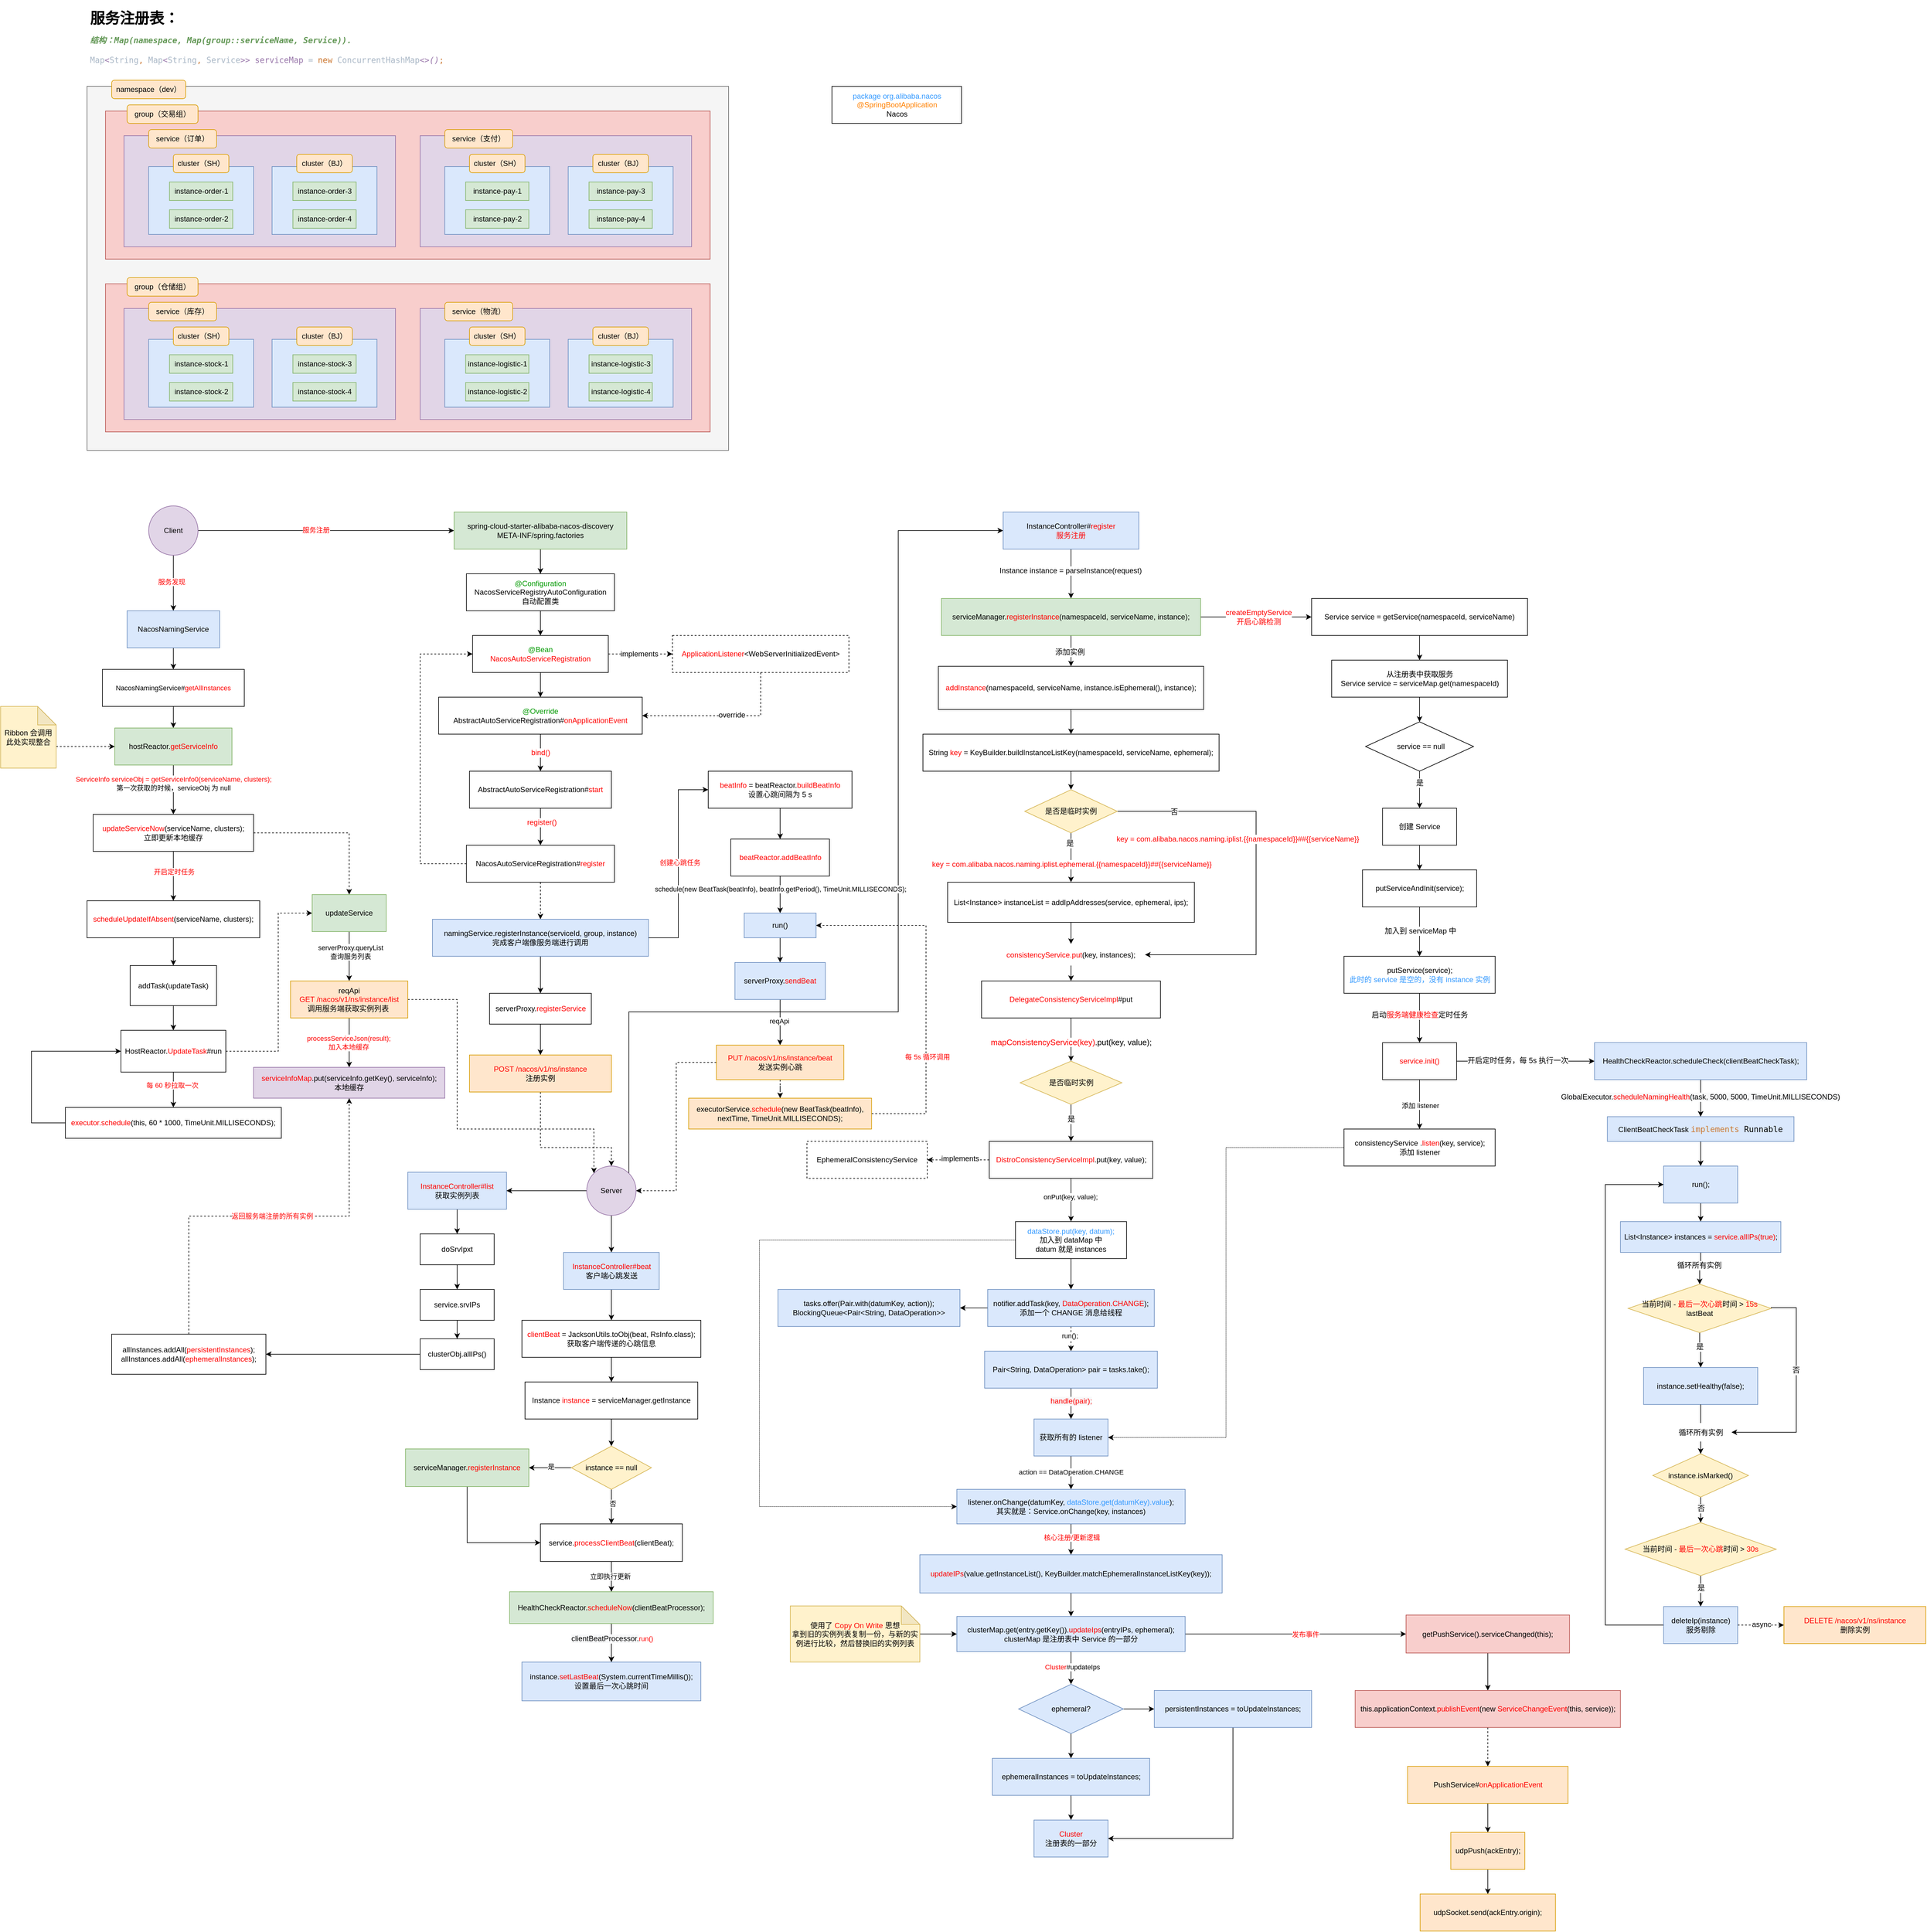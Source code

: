 <mxfile version="15.9.6" type="github">
  <diagram id="hunALPwYAO61CZnnPAhh" name="Page-1">
    <mxGraphModel dx="2145" dy="727" grid="1" gridSize="10" guides="1" tooltips="1" connect="1" arrows="1" fold="1" page="1" pageScale="1" pageWidth="827" pageHeight="1169" math="0" shadow="0">
      <root>
        <mxCell id="0" />
        <mxCell id="1" parent="0" />
        <mxCell id="QPYpN62NB8-uVr394qq1-2" value="&lt;span style=&quot;color: rgb(51 , 153 , 255)&quot;&gt;package org.alibaba.nacos&lt;/span&gt;&lt;font color=&quot;#ff8000&quot;&gt;&lt;br&gt;@SpringBootApplication&lt;br&gt;&lt;/font&gt;Nacos" style="rounded=0;whiteSpace=wrap;html=1;" parent="1" vertex="1">
          <mxGeometry x="1267.5" y="170" width="210" height="60" as="geometry" />
        </mxCell>
        <mxCell id="zgKmjXe5RocedFzESMuj-3" value="" style="edgeStyle=orthogonalEdgeStyle;rounded=0;orthogonalLoop=1;jettySize=auto;html=1;" parent="1" source="zgKmjXe5RocedFzESMuj-1" target="zgKmjXe5RocedFzESMuj-2" edge="1">
          <mxGeometry relative="1" as="geometry" />
        </mxCell>
        <mxCell id="zgKmjXe5RocedFzESMuj-1" value="spring-cloud-starter-alibaba-nacos-discovery&lt;br&gt;META-INF/spring.factories" style="rounded=0;whiteSpace=wrap;html=1;fillColor=#d5e8d4;strokeColor=#82b366;" parent="1" vertex="1">
          <mxGeometry x="655" y="860" width="280" height="60" as="geometry" />
        </mxCell>
        <mxCell id="zgKmjXe5RocedFzESMuj-6" value="" style="edgeStyle=orthogonalEdgeStyle;rounded=0;orthogonalLoop=1;jettySize=auto;html=1;fontFamily=Helvetica;fontSize=12;fontColor=none;" parent="1" source="zgKmjXe5RocedFzESMuj-2" target="zgKmjXe5RocedFzESMuj-5" edge="1">
          <mxGeometry relative="1" as="geometry" />
        </mxCell>
        <mxCell id="zgKmjXe5RocedFzESMuj-2" value="&lt;font color=&quot;#009900&quot;&gt;@Configuration&lt;br&gt;&lt;/font&gt;NacosServiceRegistryAutoConfiguration&lt;br&gt;自动配置类" style="whiteSpace=wrap;html=1;rounded=0;" parent="1" vertex="1">
          <mxGeometry x="675" y="960" width="240" height="60" as="geometry" />
        </mxCell>
        <mxCell id="zgKmjXe5RocedFzESMuj-8" value="" style="edgeStyle=orthogonalEdgeStyle;rounded=0;orthogonalLoop=1;jettySize=auto;html=1;fontFamily=Helvetica;fontSize=12;fontColor=none;dashed=1;" parent="1" source="zgKmjXe5RocedFzESMuj-5" target="zgKmjXe5RocedFzESMuj-7" edge="1">
          <mxGeometry relative="1" as="geometry" />
        </mxCell>
        <mxCell id="zgKmjXe5RocedFzESMuj-9" value="implements" style="edgeLabel;html=1;align=center;verticalAlign=middle;resizable=0;points=[];fontSize=12;fontFamily=Helvetica;fontColor=none;" parent="zgKmjXe5RocedFzESMuj-8" vertex="1" connectable="0">
          <mxGeometry x="0.038" y="-3" relative="1" as="geometry">
            <mxPoint x="-4" y="-3" as="offset" />
          </mxGeometry>
        </mxCell>
        <mxCell id="zgKmjXe5RocedFzESMuj-14" value="" style="edgeStyle=orthogonalEdgeStyle;rounded=0;orthogonalLoop=1;jettySize=auto;html=1;fontFamily=Helvetica;fontSize=12;fontColor=none;" parent="1" source="zgKmjXe5RocedFzESMuj-5" target="zgKmjXe5RocedFzESMuj-13" edge="1">
          <mxGeometry relative="1" as="geometry" />
        </mxCell>
        <mxCell id="zgKmjXe5RocedFzESMuj-5" value="&lt;font color=&quot;#009900&quot;&gt;@Bean&lt;br&gt;&lt;/font&gt;&lt;font color=&quot;#ff0000&quot;&gt;NacosAutoServiceRegistration&lt;/font&gt;" style="whiteSpace=wrap;html=1;rounded=0;" parent="1" vertex="1">
          <mxGeometry x="685" y="1060" width="220" height="60" as="geometry" />
        </mxCell>
        <mxCell id="zgKmjXe5RocedFzESMuj-23" style="edgeStyle=orthogonalEdgeStyle;rounded=0;orthogonalLoop=1;jettySize=auto;html=1;entryX=1;entryY=0.5;entryDx=0;entryDy=0;fontFamily=Helvetica;fontSize=12;fontColor=#FF0000;dashed=1;" parent="1" source="zgKmjXe5RocedFzESMuj-7" target="zgKmjXe5RocedFzESMuj-13" edge="1">
          <mxGeometry relative="1" as="geometry">
            <Array as="points">
              <mxPoint x="1152" y="1190" />
            </Array>
          </mxGeometry>
        </mxCell>
        <mxCell id="zgKmjXe5RocedFzESMuj-24" value="override" style="edgeLabel;html=1;align=center;verticalAlign=middle;resizable=0;points=[];fontSize=12;fontFamily=Helvetica;fontColor=#000000;" parent="zgKmjXe5RocedFzESMuj-23" vertex="1" connectable="0">
          <mxGeometry x="-0.107" y="-1" relative="1" as="geometry">
            <mxPoint as="offset" />
          </mxGeometry>
        </mxCell>
        <mxCell id="zgKmjXe5RocedFzESMuj-7" value="&lt;font color=&quot;#ff0000&quot;&gt;ApplicationListener&lt;/font&gt;&amp;lt;WebServerInitializedEvent&amp;gt;" style="whiteSpace=wrap;html=1;rounded=0;dashed=1;" parent="1" vertex="1">
          <mxGeometry x="1009" y="1060" width="286" height="60" as="geometry" />
        </mxCell>
        <mxCell id="zgKmjXe5RocedFzESMuj-18" value="bind()" style="edgeStyle=orthogonalEdgeStyle;rounded=0;orthogonalLoop=1;jettySize=auto;html=1;fontFamily=Helvetica;fontSize=12;fontColor=#FF0000;" parent="1" source="zgKmjXe5RocedFzESMuj-13" target="zgKmjXe5RocedFzESMuj-17" edge="1">
          <mxGeometry relative="1" as="geometry" />
        </mxCell>
        <mxCell id="zgKmjXe5RocedFzESMuj-13" value="&lt;font color=&quot;#009900&quot;&gt;@Override&lt;/font&gt;&lt;br&gt;AbstractAutoServiceRegistration#&lt;font color=&quot;#ff0000&quot;&gt;onApplicationEvent&lt;/font&gt;" style="whiteSpace=wrap;html=1;rounded=0;" parent="1" vertex="1">
          <mxGeometry x="630" y="1160" width="330" height="60" as="geometry" />
        </mxCell>
        <mxCell id="zgKmjXe5RocedFzESMuj-20" value="" style="edgeStyle=orthogonalEdgeStyle;rounded=0;orthogonalLoop=1;jettySize=auto;html=1;fontFamily=Helvetica;fontSize=12;fontColor=#FF0000;" parent="1" source="zgKmjXe5RocedFzESMuj-17" target="zgKmjXe5RocedFzESMuj-19" edge="1">
          <mxGeometry relative="1" as="geometry" />
        </mxCell>
        <mxCell id="zgKmjXe5RocedFzESMuj-22" value="register()" style="edgeLabel;html=1;align=center;verticalAlign=middle;resizable=0;points=[];fontSize=12;fontFamily=Helvetica;fontColor=#FF0000;" parent="zgKmjXe5RocedFzESMuj-20" vertex="1" connectable="0">
          <mxGeometry x="-0.257" y="2" relative="1" as="geometry">
            <mxPoint as="offset" />
          </mxGeometry>
        </mxCell>
        <mxCell id="zgKmjXe5RocedFzESMuj-17" value="AbstractAutoServiceRegistration#&lt;font color=&quot;#ff0000&quot;&gt;start&lt;/font&gt;" style="whiteSpace=wrap;html=1;rounded=0;" parent="1" vertex="1">
          <mxGeometry x="680" y="1280" width="230" height="60" as="geometry" />
        </mxCell>
        <mxCell id="zgKmjXe5RocedFzESMuj-28" value="" style="edgeStyle=orthogonalEdgeStyle;rounded=0;orthogonalLoop=1;jettySize=auto;html=1;dashed=1;fontFamily=Helvetica;fontSize=12;fontColor=#FF0000;" parent="1" source="zgKmjXe5RocedFzESMuj-19" target="zgKmjXe5RocedFzESMuj-27" edge="1">
          <mxGeometry relative="1" as="geometry" />
        </mxCell>
        <mxCell id="2PmmHMX1RF9NsNLcKvbn-105" style="edgeStyle=orthogonalEdgeStyle;rounded=0;orthogonalLoop=1;jettySize=auto;html=1;exitX=0;exitY=0.5;exitDx=0;exitDy=0;entryX=0;entryY=0.5;entryDx=0;entryDy=0;fontColor=#FF0000;dashed=1;" parent="1" source="zgKmjXe5RocedFzESMuj-19" target="zgKmjXe5RocedFzESMuj-5" edge="1">
          <mxGeometry relative="1" as="geometry">
            <Array as="points">
              <mxPoint x="600" y="1430" />
              <mxPoint x="600" y="1090" />
            </Array>
          </mxGeometry>
        </mxCell>
        <mxCell id="zgKmjXe5RocedFzESMuj-19" value="NacosAutoServiceRegistration#&lt;font color=&quot;#ff0000&quot;&gt;register&lt;/font&gt;" style="whiteSpace=wrap;html=1;rounded=0;" parent="1" vertex="1">
          <mxGeometry x="675" y="1400" width="240" height="60" as="geometry" />
        </mxCell>
        <mxCell id="eIaxBUfPHbvmFYsHHjmo-70" style="edgeStyle=orthogonalEdgeStyle;rounded=0;jumpStyle=none;jumpSize=1;orthogonalLoop=1;jettySize=auto;html=1;exitX=0.5;exitY=1;exitDx=0;exitDy=0;fontColor=#FF0000;" edge="1" parent="1" source="zgKmjXe5RocedFzESMuj-27" target="eIaxBUfPHbvmFYsHHjmo-63">
          <mxGeometry relative="1" as="geometry" />
        </mxCell>
        <mxCell id="eIaxBUfPHbvmFYsHHjmo-71" style="edgeStyle=orthogonalEdgeStyle;rounded=0;jumpStyle=none;jumpSize=1;orthogonalLoop=1;jettySize=auto;html=1;exitX=1;exitY=0.5;exitDx=0;exitDy=0;fontColor=#FF0000;entryX=0;entryY=0.5;entryDx=0;entryDy=0;" edge="1" parent="1" source="zgKmjXe5RocedFzESMuj-27" target="eIaxBUfPHbvmFYsHHjmo-69">
          <mxGeometry relative="1" as="geometry" />
        </mxCell>
        <mxCell id="eIaxBUfPHbvmFYsHHjmo-79" value="创建心跳任务" style="edgeLabel;html=1;align=center;verticalAlign=middle;resizable=0;points=[];fontColor=#FF0000;" vertex="1" connectable="0" parent="eIaxBUfPHbvmFYsHHjmo-71">
          <mxGeometry x="-0.268" y="-2" relative="1" as="geometry">
            <mxPoint y="-47" as="offset" />
          </mxGeometry>
        </mxCell>
        <mxCell id="zgKmjXe5RocedFzESMuj-27" value="namingService.registerInstance(serviceId, group, instance)&lt;br&gt;完成客户端像服务端进行调用" style="whiteSpace=wrap;html=1;rounded=0;fillColor=#dae8fc;strokeColor=#6c8ebf;" parent="1" vertex="1">
          <mxGeometry x="620" y="1520" width="350" height="60" as="geometry" />
        </mxCell>
        <mxCell id="zgKmjXe5RocedFzESMuj-32" style="edgeStyle=orthogonalEdgeStyle;rounded=0;orthogonalLoop=1;jettySize=auto;html=1;exitX=1;exitY=0;exitDx=0;exitDy=0;fontFamily=Helvetica;fontSize=12;fontColor=#000000;entryX=0;entryY=0.5;entryDx=0;entryDy=0;" parent="1" source="eIaxBUfPHbvmFYsHHjmo-45" target="zgKmjXe5RocedFzESMuj-31" edge="1">
          <mxGeometry relative="1" as="geometry">
            <mxPoint x="1345" y="1450" as="targetPoint" />
            <Array as="points">
              <mxPoint x="938" y="1670" />
              <mxPoint x="1375" y="1670" />
              <mxPoint x="1375" y="890" />
            </Array>
          </mxGeometry>
        </mxCell>
        <mxCell id="eIaxBUfPHbvmFYsHHjmo-68" style="edgeStyle=orthogonalEdgeStyle;rounded=0;orthogonalLoop=1;jettySize=auto;html=1;exitX=0.5;exitY=1;exitDx=0;exitDy=0;entryX=0.5;entryY=0;entryDx=0;entryDy=0;fontColor=#FF0000;dashed=1;jumpStyle=none;jumpSize=1;" edge="1" parent="1" source="zgKmjXe5RocedFzESMuj-29" target="eIaxBUfPHbvmFYsHHjmo-45">
          <mxGeometry relative="1" as="geometry">
            <Array as="points">
              <mxPoint x="795" y="1890" />
              <mxPoint x="910" y="1890" />
            </Array>
          </mxGeometry>
        </mxCell>
        <mxCell id="zgKmjXe5RocedFzESMuj-29" value="&lt;font color=&quot;#ff0000&quot;&gt;POST /nacos/v1/ns/instance&lt;/font&gt;&lt;br&gt;注册实例" style="whiteSpace=wrap;html=1;rounded=0;fillColor=#ffe6cc;strokeColor=#d79b00;" parent="1" vertex="1">
          <mxGeometry x="680" y="1740" width="230" height="60" as="geometry" />
        </mxCell>
        <mxCell id="zgKmjXe5RocedFzESMuj-34" value="" style="edgeStyle=orthogonalEdgeStyle;rounded=0;orthogonalLoop=1;jettySize=auto;html=1;fontFamily=Helvetica;fontSize=12;fontColor=#000000;" parent="1" source="zgKmjXe5RocedFzESMuj-31" target="zgKmjXe5RocedFzESMuj-33" edge="1">
          <mxGeometry relative="1" as="geometry" />
        </mxCell>
        <mxCell id="zgKmjXe5RocedFzESMuj-35" value="Instance instance = parseInstance(request)" style="edgeLabel;html=1;align=center;verticalAlign=middle;resizable=0;points=[];fontSize=12;fontFamily=Helvetica;fontColor=#000000;" parent="zgKmjXe5RocedFzESMuj-34" vertex="1" connectable="0">
          <mxGeometry x="-0.125" y="-1" relative="1" as="geometry">
            <mxPoint as="offset" />
          </mxGeometry>
        </mxCell>
        <mxCell id="zgKmjXe5RocedFzESMuj-31" value="&lt;font color=&quot;#000000&quot;&gt;InstanceController#&lt;/font&gt;&lt;font color=&quot;#ff0000&quot;&gt;register&lt;br&gt;服务注册&lt;br&gt;&lt;/font&gt;" style="rounded=0;whiteSpace=wrap;html=1;fontFamily=Helvetica;fontSize=12;fillColor=#dae8fc;strokeColor=#6c8ebf;" parent="1" vertex="1">
          <mxGeometry x="1545" y="860" width="220" height="60" as="geometry" />
        </mxCell>
        <mxCell id="zgKmjXe5RocedFzESMuj-37" value="" style="edgeStyle=orthogonalEdgeStyle;rounded=0;orthogonalLoop=1;jettySize=auto;html=1;fontFamily=Helvetica;fontSize=12;fontColor=#000000;" parent="1" source="zgKmjXe5RocedFzESMuj-33" target="zgKmjXe5RocedFzESMuj-36" edge="1">
          <mxGeometry relative="1" as="geometry" />
        </mxCell>
        <mxCell id="zgKmjXe5RocedFzESMuj-38" value="&lt;font color=&quot;#ff0000&quot;&gt;createEmptyService&lt;br&gt;开启心跳检测&lt;/font&gt;" style="edgeLabel;html=1;align=center;verticalAlign=middle;resizable=0;points=[];fontSize=12;fontFamily=Helvetica;fontColor=#000000;" parent="zgKmjXe5RocedFzESMuj-37" vertex="1" connectable="0">
          <mxGeometry x="-0.365" y="-4" relative="1" as="geometry">
            <mxPoint x="37" y="-4" as="offset" />
          </mxGeometry>
        </mxCell>
        <mxCell id="zgKmjXe5RocedFzESMuj-100" value="" style="edgeStyle=orthogonalEdgeStyle;rounded=0;orthogonalLoop=1;jettySize=auto;html=1;fontFamily=Helvetica;fontSize=12;fontColor=#000000;" parent="1" source="zgKmjXe5RocedFzESMuj-33" target="zgKmjXe5RocedFzESMuj-99" edge="1">
          <mxGeometry relative="1" as="geometry" />
        </mxCell>
        <mxCell id="zgKmjXe5RocedFzESMuj-101" value="添加实例" style="edgeLabel;html=1;align=center;verticalAlign=middle;resizable=0;points=[];fontSize=12;fontFamily=Helvetica;fontColor=#000000;" parent="zgKmjXe5RocedFzESMuj-100" vertex="1" connectable="0">
          <mxGeometry x="0.05" y="-2" relative="1" as="geometry">
            <mxPoint as="offset" />
          </mxGeometry>
        </mxCell>
        <mxCell id="zgKmjXe5RocedFzESMuj-33" value="&lt;font color=&quot;#000000&quot;&gt;serviceManager.&lt;/font&gt;&lt;font color=&quot;#ff0000&quot;&gt;registerInstance&lt;/font&gt;&lt;font color=&quot;#000000&quot;&gt;(namespaceId, serviceName, instance);&lt;/font&gt;" style="whiteSpace=wrap;html=1;fillColor=#d5e8d4;rounded=0;strokeColor=#82b366;" parent="1" vertex="1">
          <mxGeometry x="1445" y="1000" width="420" height="60" as="geometry" />
        </mxCell>
        <mxCell id="zgKmjXe5RocedFzESMuj-40" value="" style="edgeStyle=orthogonalEdgeStyle;rounded=0;orthogonalLoop=1;jettySize=auto;html=1;fontFamily=Helvetica;fontSize=12;fontColor=#000000;" parent="1" source="zgKmjXe5RocedFzESMuj-36" target="zgKmjXe5RocedFzESMuj-39" edge="1">
          <mxGeometry relative="1" as="geometry" />
        </mxCell>
        <mxCell id="zgKmjXe5RocedFzESMuj-36" value="&lt;font color=&quot;#000000&quot;&gt;Service service = getService(namespaceId, serviceName)&lt;/font&gt;" style="whiteSpace=wrap;html=1;fillColor=none;fontColor=#009900;rounded=0;gradientColor=none;" parent="1" vertex="1">
          <mxGeometry x="2045" y="1000" width="350" height="60" as="geometry" />
        </mxCell>
        <mxCell id="zgKmjXe5RocedFzESMuj-46" value="" style="edgeStyle=orthogonalEdgeStyle;rounded=0;orthogonalLoop=1;jettySize=auto;html=1;fontFamily=Helvetica;fontSize=12;fontColor=#000000;" parent="1" source="zgKmjXe5RocedFzESMuj-39" target="zgKmjXe5RocedFzESMuj-45" edge="1">
          <mxGeometry relative="1" as="geometry" />
        </mxCell>
        <mxCell id="zgKmjXe5RocedFzESMuj-39" value="&lt;span style=&quot;color: rgb(0 , 0 , 0) ; background-color: rgb(255 , 255 , 255)&quot;&gt;从注册表中获取服务&lt;/span&gt;&lt;br style=&quot;color: rgb(0 , 0 , 0)&quot;&gt;&lt;span style=&quot;color: rgb(0 , 0 , 0) ; background-color: rgb(255 , 255 , 255)&quot;&gt;Service service = serviceMap.get(namespaceId)&lt;/span&gt;" style="whiteSpace=wrap;html=1;fillColor=none;fontColor=#009900;rounded=0;gradientColor=none;" parent="1" vertex="1">
          <mxGeometry x="2077.5" y="1100" width="285" height="60" as="geometry" />
        </mxCell>
        <mxCell id="zgKmjXe5RocedFzESMuj-48" value="" style="edgeStyle=orthogonalEdgeStyle;rounded=0;orthogonalLoop=1;jettySize=auto;html=1;fontFamily=Helvetica;fontSize=12;fontColor=#000000;" parent="1" source="zgKmjXe5RocedFzESMuj-45" target="zgKmjXe5RocedFzESMuj-47" edge="1">
          <mxGeometry relative="1" as="geometry" />
        </mxCell>
        <mxCell id="zgKmjXe5RocedFzESMuj-49" value="是" style="edgeLabel;html=1;align=center;verticalAlign=middle;resizable=0;points=[];fontSize=12;fontFamily=Helvetica;fontColor=#000000;" parent="zgKmjXe5RocedFzESMuj-48" vertex="1" connectable="0">
          <mxGeometry x="-0.367" relative="1" as="geometry">
            <mxPoint as="offset" />
          </mxGeometry>
        </mxCell>
        <mxCell id="zgKmjXe5RocedFzESMuj-45" value="&lt;span style=&quot;color: rgb(0 , 0 , 0) ; background-color: rgb(255 , 255 , 255)&quot;&gt;&amp;nbsp;service == null&lt;/span&gt;" style="rhombus;whiteSpace=wrap;html=1;fillColor=none;fontColor=#009900;rounded=0;gradientColor=none;" parent="1" vertex="1">
          <mxGeometry x="2132.5" y="1200" width="175" height="80" as="geometry" />
        </mxCell>
        <mxCell id="zgKmjXe5RocedFzESMuj-51" value="" style="edgeStyle=orthogonalEdgeStyle;rounded=0;orthogonalLoop=1;jettySize=auto;html=1;fontFamily=Helvetica;fontSize=12;fontColor=#000000;" parent="1" source="zgKmjXe5RocedFzESMuj-47" target="zgKmjXe5RocedFzESMuj-50" edge="1">
          <mxGeometry relative="1" as="geometry" />
        </mxCell>
        <mxCell id="zgKmjXe5RocedFzESMuj-47" value="&lt;font color=&quot;#000000&quot;&gt;创建 Service&lt;/font&gt;" style="whiteSpace=wrap;html=1;fillColor=none;fontColor=#009900;rounded=0;gradientColor=none;" parent="1" vertex="1">
          <mxGeometry x="2160" y="1340" width="120" height="60" as="geometry" />
        </mxCell>
        <mxCell id="zgKmjXe5RocedFzESMuj-54" value="" style="edgeStyle=orthogonalEdgeStyle;rounded=0;orthogonalLoop=1;jettySize=auto;html=1;fontFamily=Helvetica;fontSize=12;fontColor=#000000;" parent="1" source="zgKmjXe5RocedFzESMuj-50" target="zgKmjXe5RocedFzESMuj-53" edge="1">
          <mxGeometry relative="1" as="geometry" />
        </mxCell>
        <mxCell id="zgKmjXe5RocedFzESMuj-55" value="加入到&amp;nbsp;serviceMap 中" style="edgeLabel;html=1;align=center;verticalAlign=middle;resizable=0;points=[];fontSize=12;fontFamily=Helvetica;fontColor=#000000;" parent="zgKmjXe5RocedFzESMuj-54" vertex="1" connectable="0">
          <mxGeometry x="-0.025" y="1" relative="1" as="geometry">
            <mxPoint as="offset" />
          </mxGeometry>
        </mxCell>
        <mxCell id="zgKmjXe5RocedFzESMuj-50" value="&lt;font color=&quot;#000000&quot;&gt;putServiceAndInit(service);&lt;/font&gt;" style="whiteSpace=wrap;html=1;fillColor=none;fontColor=#009900;rounded=0;gradientColor=none;" parent="1" vertex="1">
          <mxGeometry x="2127.5" y="1440" width="185" height="60" as="geometry" />
        </mxCell>
        <mxCell id="zgKmjXe5RocedFzESMuj-57" value="" style="edgeStyle=orthogonalEdgeStyle;rounded=0;orthogonalLoop=1;jettySize=auto;html=1;fontFamily=Helvetica;fontSize=12;fontColor=#000000;" parent="1" source="zgKmjXe5RocedFzESMuj-53" target="zgKmjXe5RocedFzESMuj-56" edge="1">
          <mxGeometry relative="1" as="geometry" />
        </mxCell>
        <mxCell id="zgKmjXe5RocedFzESMuj-58" value="启动&lt;font color=&quot;#ff0000&quot;&gt;服务端健康检查&lt;/font&gt;定时任务" style="edgeLabel;html=1;align=center;verticalAlign=middle;resizable=0;points=[];fontSize=12;fontFamily=Helvetica;fontColor=#000000;" parent="zgKmjXe5RocedFzESMuj-57" vertex="1" connectable="0">
          <mxGeometry x="-0.125" relative="1" as="geometry">
            <mxPoint as="offset" />
          </mxGeometry>
        </mxCell>
        <mxCell id="zgKmjXe5RocedFzESMuj-53" value="&lt;font color=&quot;#000000&quot;&gt;putService(service);&lt;/font&gt;&lt;br&gt;&lt;font color=&quot;#3399ff&quot;&gt;此时的 service 是空的，没有 instance 实例&lt;/font&gt;" style="whiteSpace=wrap;html=1;fillColor=none;fontColor=#009900;rounded=0;gradientColor=none;" parent="1" vertex="1">
          <mxGeometry x="2097.5" y="1580" width="245" height="60" as="geometry" />
        </mxCell>
        <mxCell id="zgKmjXe5RocedFzESMuj-60" value="" style="edgeStyle=orthogonalEdgeStyle;rounded=0;orthogonalLoop=1;jettySize=auto;html=1;fontFamily=Helvetica;fontSize=12;fontColor=#3399FF;entryX=0;entryY=0.5;entryDx=0;entryDy=0;" parent="1" source="zgKmjXe5RocedFzESMuj-56" target="eIaxBUfPHbvmFYsHHjmo-57" edge="1">
          <mxGeometry relative="1" as="geometry" />
        </mxCell>
        <mxCell id="zgKmjXe5RocedFzESMuj-61" value="开启定时任务，每 5s 执行一次" style="edgeLabel;html=1;align=center;verticalAlign=middle;resizable=0;points=[];fontSize=12;fontFamily=Helvetica;fontColor=#000000;" parent="zgKmjXe5RocedFzESMuj-60" vertex="1" connectable="0">
          <mxGeometry x="-0.12" y="1" relative="1" as="geometry">
            <mxPoint as="offset" />
          </mxGeometry>
        </mxCell>
        <mxCell id="2PmmHMX1RF9NsNLcKvbn-2" value="" style="edgeStyle=orthogonalEdgeStyle;rounded=0;orthogonalLoop=1;jettySize=auto;html=1;fontColor=#000000;" parent="1" source="zgKmjXe5RocedFzESMuj-56" target="2PmmHMX1RF9NsNLcKvbn-1" edge="1">
          <mxGeometry relative="1" as="geometry" />
        </mxCell>
        <mxCell id="2PmmHMX1RF9NsNLcKvbn-3" value="添加 listener" style="edgeLabel;html=1;align=center;verticalAlign=middle;resizable=0;points=[];fontColor=#000000;" parent="2PmmHMX1RF9NsNLcKvbn-2" vertex="1" connectable="0">
          <mxGeometry x="0.05" y="1" relative="1" as="geometry">
            <mxPoint as="offset" />
          </mxGeometry>
        </mxCell>
        <mxCell id="zgKmjXe5RocedFzESMuj-56" value="&lt;font color=&quot;#ff0000&quot;&gt;service.init()&lt;/font&gt;" style="whiteSpace=wrap;html=1;fillColor=none;fontColor=#009900;rounded=0;gradientColor=none;" parent="1" vertex="1">
          <mxGeometry x="2160" y="1720" width="120" height="60" as="geometry" />
        </mxCell>
        <mxCell id="zgKmjXe5RocedFzESMuj-67" value="" style="edgeStyle=orthogonalEdgeStyle;rounded=0;orthogonalLoop=1;jettySize=auto;html=1;fontFamily=Helvetica;fontSize=12;fontColor=#000000;exitX=0.5;exitY=1;exitDx=0;exitDy=0;" parent="1" source="eIaxBUfPHbvmFYsHHjmo-113" target="zgKmjXe5RocedFzESMuj-70" edge="1">
          <mxGeometry relative="1" as="geometry">
            <mxPoint x="2676" y="1990" as="sourcePoint" />
            <mxPoint x="2675.6" y="2055" as="targetPoint" />
            <Array as="points">
              <mxPoint x="2676" y="2080" />
            </Array>
          </mxGeometry>
        </mxCell>
        <mxCell id="zgKmjXe5RocedFzESMuj-68" value="循环所有实例" style="edgeLabel;html=1;align=center;verticalAlign=middle;resizable=0;points=[];fontSize=12;fontFamily=Helvetica;fontColor=#000000;" parent="zgKmjXe5RocedFzESMuj-67" vertex="1" connectable="0">
          <mxGeometry x="-0.173" y="-1" relative="1" as="geometry">
            <mxPoint as="offset" />
          </mxGeometry>
        </mxCell>
        <mxCell id="zgKmjXe5RocedFzESMuj-78" value="" style="edgeStyle=orthogonalEdgeStyle;rounded=0;orthogonalLoop=1;jettySize=auto;html=1;fontFamily=Helvetica;fontSize=12;fontColor=#000000;" parent="1" source="zgKmjXe5RocedFzESMuj-64" target="zgKmjXe5RocedFzESMuj-77" edge="1">
          <mxGeometry relative="1" as="geometry" />
        </mxCell>
        <mxCell id="zgKmjXe5RocedFzESMuj-64" value="ClientBeatCheckTask&amp;nbsp;&lt;span style=&quot;font-family: &amp;#34;jetbrains mono&amp;#34; , monospace ; font-size: 9.8pt ; color: rgb(204 , 120 , 50)&quot;&gt;implements &lt;/span&gt;&lt;span style=&quot;font-family: &amp;#34;jetbrains mono&amp;#34; , monospace ; font-size: 9.8pt&quot;&gt;&lt;font color=&quot;#000000&quot;&gt;Runnable&lt;/font&gt;&lt;/span&gt;" style="whiteSpace=wrap;html=1;fillColor=#dae8fc;rounded=0;strokeColor=#6c8ebf;" parent="1" vertex="1">
          <mxGeometry x="2524.35" y="1840" width="302.5" height="40" as="geometry" />
        </mxCell>
        <mxCell id="zgKmjXe5RocedFzESMuj-72" value="" style="edgeStyle=orthogonalEdgeStyle;rounded=0;orthogonalLoop=1;jettySize=auto;html=1;fontFamily=Helvetica;fontSize=12;fontColor=#000000;" parent="1" source="zgKmjXe5RocedFzESMuj-70" target="zgKmjXe5RocedFzESMuj-71" edge="1">
          <mxGeometry relative="1" as="geometry" />
        </mxCell>
        <mxCell id="zgKmjXe5RocedFzESMuj-73" value="是" style="edgeLabel;html=1;align=center;verticalAlign=middle;resizable=0;points=[];fontSize=12;fontFamily=Helvetica;fontColor=#000000;" parent="zgKmjXe5RocedFzESMuj-72" vertex="1" connectable="0">
          <mxGeometry x="-0.32" y="-3" relative="1" as="geometry">
            <mxPoint x="3" y="3" as="offset" />
          </mxGeometry>
        </mxCell>
        <mxCell id="zgKmjXe5RocedFzESMuj-79" style="edgeStyle=orthogonalEdgeStyle;rounded=0;orthogonalLoop=1;jettySize=auto;html=1;exitX=1;exitY=0.5;exitDx=0;exitDy=0;fontFamily=Helvetica;fontSize=12;fontColor=#000000;entryX=1;entryY=0.5;entryDx=0;entryDy=0;" parent="1" source="zgKmjXe5RocedFzESMuj-70" target="zgKmjXe5RocedFzESMuj-81" edge="1">
          <mxGeometry relative="1" as="geometry">
            <mxPoint x="2820.6" y="2366.5" as="targetPoint" />
            <Array as="points">
              <mxPoint x="2830.6" y="2149.5" />
              <mxPoint x="2830.6" y="2351.5" />
            </Array>
          </mxGeometry>
        </mxCell>
        <mxCell id="zgKmjXe5RocedFzESMuj-86" value="否" style="edgeLabel;html=1;align=center;verticalAlign=middle;resizable=0;points=[];fontSize=12;fontFamily=Helvetica;fontColor=#000000;" parent="zgKmjXe5RocedFzESMuj-79" vertex="1" connectable="0">
          <mxGeometry x="-0.18" y="3" relative="1" as="geometry">
            <mxPoint x="-4" as="offset" />
          </mxGeometry>
        </mxCell>
        <mxCell id="zgKmjXe5RocedFzESMuj-70" value="当前时间 - &lt;font color=&quot;#ff0000&quot;&gt;最后一次心跳&lt;/font&gt;时间 &amp;gt; &lt;font color=&quot;#ff0000&quot;&gt;15s&lt;/font&gt;&lt;br&gt;lastBeat" style="rhombus;whiteSpace=wrap;html=1;fontFamily=Helvetica;fontSize=12;fillColor=#fff2cc;strokeColor=#d6b656;" parent="1" vertex="1">
          <mxGeometry x="2558.1" y="2111.5" width="231.9" height="78.5" as="geometry" />
        </mxCell>
        <mxCell id="zgKmjXe5RocedFzESMuj-71" value="instance.setHealthy(false);" style="whiteSpace=wrap;html=1;fillColor=#dae8fc;strokeColor=#6c8ebf;" parent="1" vertex="1">
          <mxGeometry x="2583.1" y="2246.5" width="185" height="60" as="geometry" />
        </mxCell>
        <mxCell id="eIaxBUfPHbvmFYsHHjmo-114" style="edgeStyle=orthogonalEdgeStyle;rounded=0;jumpStyle=none;jumpSize=1;orthogonalLoop=1;jettySize=auto;html=1;exitX=0.5;exitY=1;exitDx=0;exitDy=0;entryX=0.5;entryY=0;entryDx=0;entryDy=0;fontColor=#000000;" edge="1" parent="1" source="zgKmjXe5RocedFzESMuj-77" target="eIaxBUfPHbvmFYsHHjmo-113">
          <mxGeometry relative="1" as="geometry" />
        </mxCell>
        <mxCell id="zgKmjXe5RocedFzESMuj-77" value="&lt;font color=&quot;#000000&quot;&gt;run();&lt;/font&gt;" style="whiteSpace=wrap;html=1;fillColor=#dae8fc;rounded=0;strokeColor=#6c8ebf;" parent="1" vertex="1">
          <mxGeometry x="2615.6" y="1920" width="120" height="60" as="geometry" />
        </mxCell>
        <mxCell id="zgKmjXe5RocedFzESMuj-85" value="" style="edgeStyle=orthogonalEdgeStyle;rounded=0;orthogonalLoop=1;jettySize=auto;html=1;fontFamily=Helvetica;fontSize=12;fontColor=#000000;entryX=0.5;entryY=0;entryDx=0;entryDy=0;" parent="1" source="zgKmjXe5RocedFzESMuj-81" target="zgKmjXe5RocedFzESMuj-87" edge="1">
          <mxGeometry relative="1" as="geometry">
            <mxPoint x="2675.6" y="2406.5" as="targetPoint" />
          </mxGeometry>
        </mxCell>
        <mxCell id="zgKmjXe5RocedFzESMuj-81" value="循环所有实例" style="text;html=1;strokeColor=none;fillColor=none;align=center;verticalAlign=middle;whiteSpace=wrap;rounded=0;fontFamily=Helvetica;fontSize=12;fontColor=#000000;" parent="1" vertex="1">
          <mxGeometry x="2625.6" y="2336.5" width="100" height="30" as="geometry" />
        </mxCell>
        <mxCell id="zgKmjXe5RocedFzESMuj-82" value="" style="edgeStyle=orthogonalEdgeStyle;rounded=0;orthogonalLoop=1;jettySize=auto;html=1;fontFamily=Helvetica;fontSize=12;fontColor=#000000;endArrow=none;" parent="1" source="zgKmjXe5RocedFzESMuj-71" target="zgKmjXe5RocedFzESMuj-81" edge="1">
          <mxGeometry relative="1" as="geometry">
            <mxPoint x="2675.6" y="2321.5" as="sourcePoint" />
            <mxPoint x="2675.6" y="2401.5" as="targetPoint" />
          </mxGeometry>
        </mxCell>
        <mxCell id="zgKmjXe5RocedFzESMuj-90" value="" style="edgeStyle=orthogonalEdgeStyle;rounded=0;orthogonalLoop=1;jettySize=auto;html=1;fontFamily=Helvetica;fontSize=12;fontColor=#000000;" parent="1" source="zgKmjXe5RocedFzESMuj-87" target="zgKmjXe5RocedFzESMuj-89" edge="1">
          <mxGeometry relative="1" as="geometry" />
        </mxCell>
        <mxCell id="zgKmjXe5RocedFzESMuj-91" value="否" style="edgeLabel;html=1;align=center;verticalAlign=middle;resizable=0;points=[];fontSize=12;fontFamily=Helvetica;fontColor=#000000;" parent="zgKmjXe5RocedFzESMuj-90" vertex="1" connectable="0">
          <mxGeometry x="-0.111" relative="1" as="geometry">
            <mxPoint as="offset" />
          </mxGeometry>
        </mxCell>
        <mxCell id="zgKmjXe5RocedFzESMuj-87" value="instance.isMarked()" style="rhombus;whiteSpace=wrap;html=1;fontFamily=Helvetica;fontSize=12;fillColor=#fff2cc;strokeColor=#d6b656;" parent="1" vertex="1">
          <mxGeometry x="2598.1" y="2386.5" width="155" height="70" as="geometry" />
        </mxCell>
        <mxCell id="zgKmjXe5RocedFzESMuj-93" value="" style="edgeStyle=orthogonalEdgeStyle;rounded=0;orthogonalLoop=1;jettySize=auto;html=1;fontFamily=Helvetica;fontSize=12;fontColor=#000000;" parent="1" source="zgKmjXe5RocedFzESMuj-89" target="zgKmjXe5RocedFzESMuj-92" edge="1">
          <mxGeometry relative="1" as="geometry" />
        </mxCell>
        <mxCell id="zgKmjXe5RocedFzESMuj-94" value="是" style="edgeLabel;html=1;align=center;verticalAlign=middle;resizable=0;points=[];fontSize=12;fontFamily=Helvetica;fontColor=#000000;" parent="zgKmjXe5RocedFzESMuj-93" vertex="1" connectable="0">
          <mxGeometry x="-0.2" relative="1" as="geometry">
            <mxPoint as="offset" />
          </mxGeometry>
        </mxCell>
        <mxCell id="zgKmjXe5RocedFzESMuj-89" value="当前时间 - &lt;font color=&quot;#ff0000&quot;&gt;最后一次心跳&lt;/font&gt;时间 &amp;gt; &lt;font color=&quot;#ff0000&quot;&gt;30s&lt;/font&gt;" style="rhombus;whiteSpace=wrap;html=1;fillColor=#fff2cc;strokeColor=#d6b656;" parent="1" vertex="1">
          <mxGeometry x="2553.1" y="2498" width="245" height="86" as="geometry" />
        </mxCell>
        <mxCell id="zgKmjXe5RocedFzESMuj-95" style="edgeStyle=orthogonalEdgeStyle;rounded=0;orthogonalLoop=1;jettySize=auto;html=1;exitX=0;exitY=0.5;exitDx=0;exitDy=0;fontFamily=Helvetica;fontSize=12;fontColor=#000000;entryX=0;entryY=0.5;entryDx=0;entryDy=0;" parent="1" source="zgKmjXe5RocedFzESMuj-92" target="zgKmjXe5RocedFzESMuj-77" edge="1">
          <mxGeometry relative="1" as="geometry">
            <mxPoint x="2450.6" y="2250" as="targetPoint" />
            <Array as="points">
              <mxPoint x="2521" y="2664" />
              <mxPoint x="2521" y="1950" />
            </Array>
          </mxGeometry>
        </mxCell>
        <mxCell id="zgKmjXe5RocedFzESMuj-97" style="edgeStyle=orthogonalEdgeStyle;rounded=0;orthogonalLoop=1;jettySize=auto;html=1;exitX=1;exitY=0.5;exitDx=0;exitDy=0;entryX=0;entryY=0.5;entryDx=0;entryDy=0;fontFamily=Helvetica;fontSize=12;fontColor=#000000;dashed=1;" parent="1" source="zgKmjXe5RocedFzESMuj-92" target="zgKmjXe5RocedFzESMuj-96" edge="1">
          <mxGeometry relative="1" as="geometry" />
        </mxCell>
        <mxCell id="zgKmjXe5RocedFzESMuj-98" value="async" style="edgeLabel;html=1;align=center;verticalAlign=middle;resizable=0;points=[];fontSize=12;fontFamily=Helvetica;fontColor=#000000;" parent="zgKmjXe5RocedFzESMuj-97" vertex="1" connectable="0">
          <mxGeometry x="0.013" y="1" relative="1" as="geometry">
            <mxPoint as="offset" />
          </mxGeometry>
        </mxCell>
        <mxCell id="zgKmjXe5RocedFzESMuj-92" value="deleteIp(instance)&lt;br&gt;服务剔除" style="whiteSpace=wrap;html=1;fillColor=#dae8fc;strokeColor=#6c8ebf;" parent="1" vertex="1">
          <mxGeometry x="2615.6" y="2634" width="120" height="60" as="geometry" />
        </mxCell>
        <mxCell id="zgKmjXe5RocedFzESMuj-96" value="&lt;font color=&quot;#ff0000&quot;&gt;DELETE /nacos/v1/ns/instance&lt;br&gt;&lt;/font&gt;删除实例" style="whiteSpace=wrap;html=1;rounded=0;fillColor=#ffe6cc;strokeColor=#d79b00;" parent="1" vertex="1">
          <mxGeometry x="2810.6" y="2634" width="230" height="60" as="geometry" />
        </mxCell>
        <mxCell id="zgKmjXe5RocedFzESMuj-108" style="edgeStyle=orthogonalEdgeStyle;rounded=0;orthogonalLoop=1;jettySize=auto;html=1;exitX=0.5;exitY=1;exitDx=0;exitDy=0;entryX=0.5;entryY=0;entryDx=0;entryDy=0;fontFamily=Helvetica;fontSize=12;fontColor=#000000;" parent="1" source="zgKmjXe5RocedFzESMuj-99" target="zgKmjXe5RocedFzESMuj-107" edge="1">
          <mxGeometry relative="1" as="geometry" />
        </mxCell>
        <mxCell id="zgKmjXe5RocedFzESMuj-99" value="&lt;font color=&quot;#ff0000&quot;&gt;addInstance&lt;/font&gt;&lt;font color=&quot;#000000&quot;&gt;(namespaceId, serviceName, instance.isEphemeral(), instance);&lt;/font&gt;" style="whiteSpace=wrap;html=1;fillColor=none;fontColor=#009900;rounded=0;gradientColor=none;" parent="1" vertex="1">
          <mxGeometry x="1440" y="1110" width="430" height="70" as="geometry" />
        </mxCell>
        <mxCell id="zgKmjXe5RocedFzESMuj-126" style="edgeStyle=orthogonalEdgeStyle;rounded=0;orthogonalLoop=1;jettySize=auto;html=1;exitX=0.5;exitY=1;exitDx=0;exitDy=0;fontFamily=Helvetica;fontSize=12;fontColor=#FF0000;" parent="1" source="zgKmjXe5RocedFzESMuj-102" target="zgKmjXe5RocedFzESMuj-125" edge="1">
          <mxGeometry relative="1" as="geometry" />
        </mxCell>
        <mxCell id="zgKmjXe5RocedFzESMuj-102" value="&lt;font color=&quot;#000000&quot;&gt;List&amp;lt;Instance&amp;gt; instanceList = addIpAddresses(service, ephemeral, ips);&lt;/font&gt;" style="whiteSpace=wrap;html=1;fillColor=none;fontColor=#009900;rounded=0;gradientColor=none;" parent="1" vertex="1">
          <mxGeometry x="1455" y="1460" width="400" height="65" as="geometry" />
        </mxCell>
        <mxCell id="zgKmjXe5RocedFzESMuj-122" value="" style="edgeStyle=orthogonalEdgeStyle;rounded=0;orthogonalLoop=1;jettySize=auto;html=1;fontFamily=Helvetica;fontSize=12;fontColor=#000000;entryX=0.5;entryY=0;entryDx=0;entryDy=0;" parent="1" source="zgKmjXe5RocedFzESMuj-104" target="zgKmjXe5RocedFzESMuj-124" edge="1">
          <mxGeometry relative="1" as="geometry">
            <mxPoint x="1655" y="1803.75" as="targetPoint" />
          </mxGeometry>
        </mxCell>
        <mxCell id="zgKmjXe5RocedFzESMuj-123" value="&lt;span style=&quot;font-size: 13.067px&quot;&gt;&lt;font color=&quot;#ff0000&quot;&gt;mapConsistencyService(key)&lt;/font&gt;.put(key, value);&lt;/span&gt;" style="edgeLabel;html=1;align=center;verticalAlign=middle;resizable=0;points=[];fontSize=12;fontFamily=Helvetica;fontColor=#000000;" parent="zgKmjXe5RocedFzESMuj-122" vertex="1" connectable="0">
          <mxGeometry x="0.095" relative="1" as="geometry">
            <mxPoint as="offset" />
          </mxGeometry>
        </mxCell>
        <mxCell id="zgKmjXe5RocedFzESMuj-104" value="&lt;font color=&quot;#ff0000&quot;&gt;DelegateConsistencyServiceImpl&lt;/font&gt;&lt;font color=&quot;#000000&quot;&gt;#put&lt;/font&gt;" style="whiteSpace=wrap;html=1;fillColor=none;fontColor=#009900;rounded=0;gradientColor=none;" parent="1" vertex="1">
          <mxGeometry x="1510" y="1620" width="290" height="60" as="geometry" />
        </mxCell>
        <mxCell id="zgKmjXe5RocedFzESMuj-112" style="edgeStyle=orthogonalEdgeStyle;rounded=0;orthogonalLoop=1;jettySize=auto;html=1;exitX=0.5;exitY=1;exitDx=0;exitDy=0;entryX=0.5;entryY=0;entryDx=0;entryDy=0;fontFamily=Helvetica;fontSize=12;fontColor=#FF0000;" parent="1" source="zgKmjXe5RocedFzESMuj-107" target="zgKmjXe5RocedFzESMuj-111" edge="1">
          <mxGeometry relative="1" as="geometry" />
        </mxCell>
        <mxCell id="zgKmjXe5RocedFzESMuj-107" value="&lt;font color=&quot;#000000&quot;&gt;String &lt;/font&gt;key&lt;font color=&quot;#000000&quot;&gt; = KeyBuilder.buildInstanceListKey(namespaceId, serviceName, ephemeral);&lt;/font&gt;" style="rounded=0;whiteSpace=wrap;html=1;fontFamily=Helvetica;fontSize=12;fontColor=#FF0000;fillColor=none;gradientColor=none;" parent="1" vertex="1">
          <mxGeometry x="1415" y="1220" width="480" height="60" as="geometry" />
        </mxCell>
        <mxCell id="zgKmjXe5RocedFzESMuj-113" style="edgeStyle=orthogonalEdgeStyle;rounded=0;orthogonalLoop=1;jettySize=auto;html=1;exitX=0.5;exitY=1;exitDx=0;exitDy=0;fontFamily=Helvetica;fontSize=12;fontColor=#FF0000;" parent="1" source="zgKmjXe5RocedFzESMuj-111" target="zgKmjXe5RocedFzESMuj-102" edge="1">
          <mxGeometry relative="1" as="geometry" />
        </mxCell>
        <mxCell id="zgKmjXe5RocedFzESMuj-114" value="key = com.alibaba.nacos.naming.iplist.ephemeral.{{namespaceId}}##{{serviceName}}" style="edgeLabel;html=1;align=center;verticalAlign=middle;resizable=0;points=[];fontSize=12;fontFamily=Helvetica;fontColor=#FF0000;" parent="zgKmjXe5RocedFzESMuj-113" vertex="1" connectable="0">
          <mxGeometry x="-0.091" y="1" relative="1" as="geometry">
            <mxPoint y="14" as="offset" />
          </mxGeometry>
        </mxCell>
        <mxCell id="zgKmjXe5RocedFzESMuj-117" value="是" style="edgeLabel;html=1;align=center;verticalAlign=middle;resizable=0;points=[];fontSize=12;fontFamily=Helvetica;fontColor=#000000;" parent="zgKmjXe5RocedFzESMuj-113" vertex="1" connectable="0">
          <mxGeometry x="-0.591" y="-2" relative="1" as="geometry">
            <mxPoint as="offset" />
          </mxGeometry>
        </mxCell>
        <mxCell id="zgKmjXe5RocedFzESMuj-115" style="edgeStyle=orthogonalEdgeStyle;rounded=0;orthogonalLoop=1;jettySize=auto;html=1;exitX=1;exitY=0.5;exitDx=0;exitDy=0;fontFamily=Helvetica;fontSize=12;fontColor=#FF0000;entryX=1;entryY=0.5;entryDx=0;entryDy=0;" parent="1" source="zgKmjXe5RocedFzESMuj-111" target="zgKmjXe5RocedFzESMuj-125" edge="1">
          <mxGeometry relative="1" as="geometry">
            <mxPoint x="1955" y="1510" as="targetPoint" />
            <Array as="points">
              <mxPoint x="1955" y="1345" />
              <mxPoint x="1955" y="1578" />
            </Array>
          </mxGeometry>
        </mxCell>
        <mxCell id="zgKmjXe5RocedFzESMuj-116" value="key = com.alibaba.nacos.naming.iplist.{{namespaceId}}##{{serviceName}}" style="edgeLabel;html=1;align=center;verticalAlign=middle;resizable=0;points=[];fontSize=12;fontFamily=Helvetica;fontColor=#FF0000;" parent="zgKmjXe5RocedFzESMuj-115" vertex="1" connectable="0">
          <mxGeometry x="0.076" y="-1" relative="1" as="geometry">
            <mxPoint x="-29" y="-73" as="offset" />
          </mxGeometry>
        </mxCell>
        <mxCell id="zgKmjXe5RocedFzESMuj-118" value="否" style="edgeLabel;html=1;align=center;verticalAlign=middle;resizable=0;points=[];fontSize=12;fontFamily=Helvetica;fontColor=#000000;" parent="zgKmjXe5RocedFzESMuj-115" vertex="1" connectable="0">
          <mxGeometry x="-0.711" y="-1" relative="1" as="geometry">
            <mxPoint as="offset" />
          </mxGeometry>
        </mxCell>
        <mxCell id="zgKmjXe5RocedFzESMuj-111" value="是否是临时实例" style="rhombus;whiteSpace=wrap;html=1;fontFamily=Helvetica;fontSize=12;fillColor=#fff2cc;strokeColor=#d6b656;" parent="1" vertex="1">
          <mxGeometry x="1580" y="1310" width="150" height="70" as="geometry" />
        </mxCell>
        <mxCell id="zgKmjXe5RocedFzESMuj-129" value="" style="edgeStyle=orthogonalEdgeStyle;rounded=0;orthogonalLoop=1;jettySize=auto;html=1;fontFamily=Helvetica;fontSize=12;fontColor=#FF0000;" parent="1" source="zgKmjXe5RocedFzESMuj-124" target="zgKmjXe5RocedFzESMuj-128" edge="1">
          <mxGeometry relative="1" as="geometry" />
        </mxCell>
        <mxCell id="zgKmjXe5RocedFzESMuj-130" value="是" style="edgeLabel;html=1;align=center;verticalAlign=middle;resizable=0;points=[];fontSize=12;fontFamily=Helvetica;fontColor=#000000;" parent="zgKmjXe5RocedFzESMuj-129" vertex="1" connectable="0">
          <mxGeometry x="-0.225" relative="1" as="geometry">
            <mxPoint as="offset" />
          </mxGeometry>
        </mxCell>
        <mxCell id="zgKmjXe5RocedFzESMuj-124" value="是否临时实例" style="rhombus;whiteSpace=wrap;html=1;fontFamily=Helvetica;fontSize=12;fillColor=#fff2cc;strokeColor=#d6b656;" parent="1" vertex="1">
          <mxGeometry x="1572.5" y="1750" width="165" height="70" as="geometry" />
        </mxCell>
        <mxCell id="zgKmjXe5RocedFzESMuj-127" style="edgeStyle=orthogonalEdgeStyle;rounded=0;orthogonalLoop=1;jettySize=auto;html=1;exitX=0.5;exitY=1;exitDx=0;exitDy=0;entryX=0.5;entryY=0;entryDx=0;entryDy=0;fontFamily=Helvetica;fontSize=12;fontColor=#FF0000;" parent="1" source="zgKmjXe5RocedFzESMuj-125" target="zgKmjXe5RocedFzESMuj-104" edge="1">
          <mxGeometry relative="1" as="geometry" />
        </mxCell>
        <mxCell id="zgKmjXe5RocedFzESMuj-125" value="&lt;span style=&quot;background-color: rgb(255 , 255 , 255)&quot;&gt;consistencyService.put&lt;/span&gt;&lt;span style=&quot;color: rgb(0 , 0 , 0) ; background-color: rgb(255 , 255 , 255)&quot;&gt;(key, instances);&lt;/span&gt;" style="text;html=1;strokeColor=none;fillColor=none;align=center;verticalAlign=middle;whiteSpace=wrap;rounded=0;fontFamily=Helvetica;fontSize=12;fontColor=#FF0000;" parent="1" vertex="1">
          <mxGeometry x="1535" y="1560" width="240" height="35" as="geometry" />
        </mxCell>
        <mxCell id="zgKmjXe5RocedFzESMuj-135" value="" style="edgeStyle=orthogonalEdgeStyle;rounded=0;orthogonalLoop=1;jettySize=auto;html=1;fontFamily=Helvetica;fontSize=12;fontColor=#000000;dashed=1;" parent="1" source="zgKmjXe5RocedFzESMuj-128" target="zgKmjXe5RocedFzESMuj-134" edge="1">
          <mxGeometry relative="1" as="geometry" />
        </mxCell>
        <mxCell id="zgKmjXe5RocedFzESMuj-136" value="implements" style="edgeLabel;html=1;align=center;verticalAlign=middle;resizable=0;points=[];fontSize=12;fontFamily=Helvetica;fontColor=#000000;" parent="zgKmjXe5RocedFzESMuj-135" vertex="1" connectable="0">
          <mxGeometry x="-0.049" y="-2" relative="1" as="geometry">
            <mxPoint as="offset" />
          </mxGeometry>
        </mxCell>
        <mxCell id="i_V08WtguQDwfHYmfHOG-2" value="" style="edgeStyle=orthogonalEdgeStyle;rounded=0;orthogonalLoop=1;jettySize=auto;html=1;" parent="1" source="zgKmjXe5RocedFzESMuj-128" target="i_V08WtguQDwfHYmfHOG-1" edge="1">
          <mxGeometry relative="1" as="geometry" />
        </mxCell>
        <mxCell id="i_V08WtguQDwfHYmfHOG-3" value="onPut(key, value);" style="edgeLabel;html=1;align=center;verticalAlign=middle;resizable=0;points=[];" parent="i_V08WtguQDwfHYmfHOG-2" vertex="1" connectable="0">
          <mxGeometry x="-0.15" y="-1" relative="1" as="geometry">
            <mxPoint as="offset" />
          </mxGeometry>
        </mxCell>
        <mxCell id="zgKmjXe5RocedFzESMuj-128" value="DistroConsistencyServiceImpl&lt;font color=&quot;#000000&quot;&gt;.put(key, value);&lt;br&gt;&lt;/font&gt;" style="whiteSpace=wrap;html=1;fillColor=none;fontColor=#FF0000;gradientColor=none;strokeColor=#000000;" parent="1" vertex="1">
          <mxGeometry x="1522.5" y="1880" width="265" height="60" as="geometry" />
        </mxCell>
        <mxCell id="zgKmjXe5RocedFzESMuj-134" value="&lt;span style=&quot;color: rgb(0 , 0 , 0)&quot;&gt;EphemeralConsistencyService&lt;/span&gt;" style="whiteSpace=wrap;html=1;fillColor=none;strokeColor=#000000;fontColor=#FF0000;gradientColor=none;dashed=1;" parent="1" vertex="1">
          <mxGeometry x="1227" y="1880" width="195" height="60" as="geometry" />
        </mxCell>
        <mxCell id="2PmmHMX1RF9NsNLcKvbn-5" value="" style="edgeStyle=orthogonalEdgeStyle;rounded=0;orthogonalLoop=1;jettySize=auto;html=1;fontColor=#FF0000;" parent="1" source="i_V08WtguQDwfHYmfHOG-1" target="2PmmHMX1RF9NsNLcKvbn-4" edge="1">
          <mxGeometry relative="1" as="geometry" />
        </mxCell>
        <mxCell id="2PmmHMX1RF9NsNLcKvbn-28" style="edgeStyle=orthogonalEdgeStyle;rounded=0;orthogonalLoop=1;jettySize=auto;html=1;exitX=0;exitY=0.5;exitDx=0;exitDy=0;entryX=0;entryY=0.5;entryDx=0;entryDy=0;dashed=1;dashPattern=1 1;fontColor=#3399FF;" parent="1" source="i_V08WtguQDwfHYmfHOG-1" target="2PmmHMX1RF9NsNLcKvbn-25" edge="1">
          <mxGeometry relative="1" as="geometry">
            <Array as="points">
              <mxPoint x="1150" y="2040" />
              <mxPoint x="1150" y="2472" />
            </Array>
          </mxGeometry>
        </mxCell>
        <mxCell id="i_V08WtguQDwfHYmfHOG-1" value="&lt;font color=&quot;#3399ff&quot;&gt;dataStore.put(key, datum);&lt;/font&gt;&lt;br&gt;&lt;font color=&quot;#000000&quot;&gt;加入到 dataMap 中&lt;/font&gt;&lt;br&gt;&lt;span style=&quot;color: rgb(0 , 0 , 0)&quot;&gt;datum 就是 instances&lt;/span&gt;&lt;font color=&quot;#000000&quot;&gt;&lt;br&gt;&lt;/font&gt;" style="whiteSpace=wrap;html=1;fillColor=none;strokeColor=#000000;fontColor=#FF0000;gradientColor=none;" parent="1" vertex="1">
          <mxGeometry x="1565" y="2010" width="180" height="60" as="geometry" />
        </mxCell>
        <mxCell id="2PmmHMX1RF9NsNLcKvbn-24" style="edgeStyle=orthogonalEdgeStyle;rounded=0;orthogonalLoop=1;jettySize=auto;html=1;exitX=0;exitY=0.5;exitDx=0;exitDy=0;entryX=1;entryY=0.5;entryDx=0;entryDy=0;fontColor=#000000;dashed=1;dashPattern=1 1;" parent="1" source="2PmmHMX1RF9NsNLcKvbn-1" target="2PmmHMX1RF9NsNLcKvbn-22" edge="1">
          <mxGeometry relative="1" as="geometry" />
        </mxCell>
        <mxCell id="2PmmHMX1RF9NsNLcKvbn-1" value="&lt;font color=&quot;#000000&quot;&gt;consistencyService .&lt;/font&gt;&lt;font color=&quot;#ff0000&quot;&gt;listen&lt;/font&gt;&lt;font color=&quot;#000000&quot;&gt;(key, service);&lt;br&gt;添加 listener&lt;br&gt;&lt;/font&gt;" style="whiteSpace=wrap;html=1;fillColor=none;fontColor=#009900;rounded=0;gradientColor=none;" parent="1" vertex="1">
          <mxGeometry x="2097.5" y="1860" width="245" height="60" as="geometry" />
        </mxCell>
        <mxCell id="2PmmHMX1RF9NsNLcKvbn-19" value="" style="edgeStyle=orthogonalEdgeStyle;rounded=0;orthogonalLoop=1;jettySize=auto;html=1;fontColor=#000000;" parent="1" source="2PmmHMX1RF9NsNLcKvbn-4" target="2PmmHMX1RF9NsNLcKvbn-18" edge="1">
          <mxGeometry relative="1" as="geometry" />
        </mxCell>
        <mxCell id="2PmmHMX1RF9NsNLcKvbn-20" style="edgeStyle=orthogonalEdgeStyle;rounded=0;orthogonalLoop=1;jettySize=auto;html=1;exitX=0.5;exitY=1;exitDx=0;exitDy=0;entryX=0.5;entryY=0;entryDx=0;entryDy=0;dashed=1;fontColor=#000000;" parent="1" source="2PmmHMX1RF9NsNLcKvbn-4" target="2PmmHMX1RF9NsNLcKvbn-6" edge="1">
          <mxGeometry relative="1" as="geometry" />
        </mxCell>
        <mxCell id="2PmmHMX1RF9NsNLcKvbn-21" value="run();" style="edgeLabel;html=1;align=center;verticalAlign=middle;resizable=0;points=[];fontColor=#000000;" parent="2PmmHMX1RF9NsNLcKvbn-20" vertex="1" connectable="0">
          <mxGeometry x="-0.28" y="-2" relative="1" as="geometry">
            <mxPoint as="offset" />
          </mxGeometry>
        </mxCell>
        <mxCell id="2PmmHMX1RF9NsNLcKvbn-4" value="notifier&lt;font color=&quot;#000000&quot;&gt;.addTask(key, &lt;/font&gt;&lt;font color=&quot;#ff0000&quot;&gt;DataOperation.CHANGE&lt;/font&gt;&lt;font color=&quot;#000000&quot;&gt;);&lt;br&gt;添加一个 CHANGE 消息给线程&lt;br&gt;&lt;/font&gt;" style="whiteSpace=wrap;html=1;fillColor=#dae8fc;strokeColor=#6c8ebf;" parent="1" vertex="1">
          <mxGeometry x="1520" y="2120" width="270" height="60" as="geometry" />
        </mxCell>
        <mxCell id="2PmmHMX1RF9NsNLcKvbn-23" value="" style="edgeStyle=orthogonalEdgeStyle;rounded=0;orthogonalLoop=1;jettySize=auto;html=1;fontColor=#000000;" parent="1" source="2PmmHMX1RF9NsNLcKvbn-6" target="2PmmHMX1RF9NsNLcKvbn-22" edge="1">
          <mxGeometry relative="1" as="geometry" />
        </mxCell>
        <mxCell id="eIaxBUfPHbvmFYsHHjmo-115" value="&lt;span style=&quot;font-size: 12px ; background-color: rgb(248 , 249 , 250)&quot;&gt;handle(pair);&lt;/span&gt;" style="edgeLabel;html=1;align=center;verticalAlign=middle;resizable=0;points=[];fontColor=#FF0000;" vertex="1" connectable="0" parent="2PmmHMX1RF9NsNLcKvbn-23">
          <mxGeometry x="-0.35" y="1" relative="1" as="geometry">
            <mxPoint x="-1" y="4" as="offset" />
          </mxGeometry>
        </mxCell>
        <mxCell id="2PmmHMX1RF9NsNLcKvbn-6" value="&lt;font color=&quot;#000000&quot;&gt;Pair&amp;lt;String, DataOperation&amp;gt; pair = tasks.take();&lt;/font&gt;" style="whiteSpace=wrap;html=1;fillColor=#dae8fc;strokeColor=#6c8ebf;" parent="1" vertex="1">
          <mxGeometry x="1515" y="2220" width="280" height="60" as="geometry" />
        </mxCell>
        <mxCell id="2PmmHMX1RF9NsNLcKvbn-18" value="tasks.offer(Pair.with(datumKey, action));&lt;br&gt;&lt;font color=&quot;#000000&quot;&gt;BlockingQueue&amp;lt;Pair&amp;lt;String, DataOperation&amp;gt;&amp;gt;&lt;/font&gt;" style="whiteSpace=wrap;html=1;fillColor=#dae8fc;strokeColor=#6c8ebf;" parent="1" vertex="1">
          <mxGeometry x="1180" y="2120" width="295" height="60" as="geometry" />
        </mxCell>
        <mxCell id="2PmmHMX1RF9NsNLcKvbn-26" value="" style="edgeStyle=orthogonalEdgeStyle;rounded=0;orthogonalLoop=1;jettySize=auto;html=1;fontColor=#000000;" parent="1" source="2PmmHMX1RF9NsNLcKvbn-22" target="2PmmHMX1RF9NsNLcKvbn-25" edge="1">
          <mxGeometry relative="1" as="geometry" />
        </mxCell>
        <mxCell id="2PmmHMX1RF9NsNLcKvbn-27" value="action == DataOperation.CHANGE" style="edgeLabel;html=1;align=center;verticalAlign=middle;resizable=0;points=[];fontColor=#000000;" parent="2PmmHMX1RF9NsNLcKvbn-26" vertex="1" connectable="0">
          <mxGeometry x="-0.05" relative="1" as="geometry">
            <mxPoint as="offset" />
          </mxGeometry>
        </mxCell>
        <mxCell id="2PmmHMX1RF9NsNLcKvbn-22" value="获取所有的 listener" style="whiteSpace=wrap;html=1;fillColor=#dae8fc;strokeColor=#6c8ebf;" parent="1" vertex="1">
          <mxGeometry x="1595" y="2330" width="120" height="60" as="geometry" />
        </mxCell>
        <mxCell id="2PmmHMX1RF9NsNLcKvbn-30" value="" style="edgeStyle=orthogonalEdgeStyle;rounded=0;orthogonalLoop=1;jettySize=auto;html=1;fontColor=#3399FF;" parent="1" source="2PmmHMX1RF9NsNLcKvbn-25" target="2PmmHMX1RF9NsNLcKvbn-29" edge="1">
          <mxGeometry relative="1" as="geometry" />
        </mxCell>
        <mxCell id="2PmmHMX1RF9NsNLcKvbn-31" value="核心注册/更新逻辑" style="edgeLabel;html=1;align=center;verticalAlign=middle;resizable=0;points=[];fontColor=#FF0000;" parent="2PmmHMX1RF9NsNLcKvbn-30" vertex="1" connectable="0">
          <mxGeometry x="-0.12" y="1" relative="1" as="geometry">
            <mxPoint as="offset" />
          </mxGeometry>
        </mxCell>
        <mxCell id="2PmmHMX1RF9NsNLcKvbn-25" value="&lt;font color=&quot;#000000&quot;&gt;listener.onChange(datumKey, &lt;/font&gt;&lt;font color=&quot;#3399ff&quot;&gt;dataStore.get(datumKey).value&lt;/font&gt;&lt;font color=&quot;#000000&quot;&gt;);&lt;br&gt;其实就是：Service.onChange(key, instances)&lt;br&gt;&lt;/font&gt;" style="whiteSpace=wrap;html=1;fillColor=#dae8fc;strokeColor=#6c8ebf;" parent="1" vertex="1">
          <mxGeometry x="1470" y="2444" width="370" height="56" as="geometry" />
        </mxCell>
        <mxCell id="2PmmHMX1RF9NsNLcKvbn-33" value="" style="edgeStyle=orthogonalEdgeStyle;rounded=0;orthogonalLoop=1;jettySize=auto;html=1;fontColor=#FF0000;" parent="1" source="2PmmHMX1RF9NsNLcKvbn-29" target="2PmmHMX1RF9NsNLcKvbn-32" edge="1">
          <mxGeometry relative="1" as="geometry" />
        </mxCell>
        <mxCell id="2PmmHMX1RF9NsNLcKvbn-29" value="&lt;font color=&quot;#ff0000&quot;&gt;updateIPs&lt;/font&gt;&lt;font color=&quot;#000000&quot;&gt;(value.getInstanceList(), KeyBuilder.matchEphemeralInstanceListKey(key));&lt;/font&gt;" style="whiteSpace=wrap;html=1;fillColor=#dae8fc;strokeColor=#6c8ebf;" parent="1" vertex="1">
          <mxGeometry x="1410" y="2550" width="490" height="62" as="geometry" />
        </mxCell>
        <mxCell id="2PmmHMX1RF9NsNLcKvbn-35" value="" style="edgeStyle=orthogonalEdgeStyle;rounded=0;orthogonalLoop=1;jettySize=auto;html=1;fontColor=#000000;entryX=0.5;entryY=0;entryDx=0;entryDy=0;" parent="1" source="2PmmHMX1RF9NsNLcKvbn-32" target="2PmmHMX1RF9NsNLcKvbn-37" edge="1">
          <mxGeometry relative="1" as="geometry">
            <mxPoint x="1655" y="2760" as="targetPoint" />
          </mxGeometry>
        </mxCell>
        <mxCell id="2PmmHMX1RF9NsNLcKvbn-36" value="&lt;font color=&quot;#ff0000&quot;&gt;Cluster&lt;/font&gt;#updateIps" style="edgeLabel;html=1;align=center;verticalAlign=middle;resizable=0;points=[];fontColor=#000000;" parent="2PmmHMX1RF9NsNLcKvbn-35" vertex="1" connectable="0">
          <mxGeometry x="-0.083" y="2" relative="1" as="geometry">
            <mxPoint as="offset" />
          </mxGeometry>
        </mxCell>
        <mxCell id="eIaxBUfPHbvmFYsHHjmo-117" value="" style="edgeStyle=orthogonalEdgeStyle;rounded=0;jumpStyle=none;jumpSize=1;orthogonalLoop=1;jettySize=auto;html=1;fontColor=#FF0000;" edge="1" parent="1" source="2PmmHMX1RF9NsNLcKvbn-32" target="eIaxBUfPHbvmFYsHHjmo-116">
          <mxGeometry relative="1" as="geometry" />
        </mxCell>
        <mxCell id="eIaxBUfPHbvmFYsHHjmo-118" value="发布事件" style="edgeLabel;html=1;align=center;verticalAlign=middle;resizable=0;points=[];fontColor=#FF0000;" vertex="1" connectable="0" parent="eIaxBUfPHbvmFYsHHjmo-117">
          <mxGeometry x="0.089" y="3" relative="1" as="geometry">
            <mxPoint y="3" as="offset" />
          </mxGeometry>
        </mxCell>
        <mxCell id="2PmmHMX1RF9NsNLcKvbn-32" value="clusterMap.get(entry.getKey())&lt;font color=&quot;#000000&quot;&gt;.&lt;/font&gt;&lt;font color=&quot;#ff0000&quot;&gt;updateIps&lt;/font&gt;&lt;font color=&quot;#000000&quot;&gt;(entryIPs, ephemeral);&lt;br&gt;clusterMap 是注册表中 Service 的一部分&lt;/font&gt;&lt;font color=&quot;#000000&quot;&gt;&lt;br&gt;&lt;/font&gt;" style="whiteSpace=wrap;html=1;fillColor=#dae8fc;strokeColor=#6c8ebf;" parent="1" vertex="1">
          <mxGeometry x="1470" y="2650" width="370" height="57" as="geometry" />
        </mxCell>
        <mxCell id="2PmmHMX1RF9NsNLcKvbn-39" value="" style="edgeStyle=orthogonalEdgeStyle;rounded=0;orthogonalLoop=1;jettySize=auto;html=1;fontColor=#000000;" parent="1" source="2PmmHMX1RF9NsNLcKvbn-37" target="2PmmHMX1RF9NsNLcKvbn-38" edge="1">
          <mxGeometry relative="1" as="geometry" />
        </mxCell>
        <mxCell id="2PmmHMX1RF9NsNLcKvbn-41" value="" style="edgeStyle=orthogonalEdgeStyle;rounded=0;orthogonalLoop=1;jettySize=auto;html=1;fontColor=#000000;" parent="1" source="2PmmHMX1RF9NsNLcKvbn-37" target="2PmmHMX1RF9NsNLcKvbn-40" edge="1">
          <mxGeometry relative="1" as="geometry" />
        </mxCell>
        <mxCell id="2PmmHMX1RF9NsNLcKvbn-37" value="ephemeral?" style="rhombus;whiteSpace=wrap;html=1;labelBackgroundColor=none;fillColor=#dae8fc;strokeColor=#6c8ebf;" parent="1" vertex="1">
          <mxGeometry x="1570" y="2760" width="170" height="80" as="geometry" />
        </mxCell>
        <mxCell id="2PmmHMX1RF9NsNLcKvbn-43" value="" style="edgeStyle=orthogonalEdgeStyle;rounded=0;orthogonalLoop=1;jettySize=auto;html=1;fontColor=#FF0000;" parent="1" source="2PmmHMX1RF9NsNLcKvbn-38" target="2PmmHMX1RF9NsNLcKvbn-42" edge="1">
          <mxGeometry relative="1" as="geometry" />
        </mxCell>
        <mxCell id="2PmmHMX1RF9NsNLcKvbn-38" value="ephemeralInstances = toUpdateInstances;" style="whiteSpace=wrap;html=1;labelBackgroundColor=none;fillColor=#dae8fc;strokeColor=#6c8ebf;" parent="1" vertex="1">
          <mxGeometry x="1527.5" y="2880" width="255" height="60" as="geometry" />
        </mxCell>
        <mxCell id="2PmmHMX1RF9NsNLcKvbn-44" style="edgeStyle=orthogonalEdgeStyle;rounded=0;orthogonalLoop=1;jettySize=auto;html=1;exitX=0.5;exitY=1;exitDx=0;exitDy=0;entryX=1;entryY=0.5;entryDx=0;entryDy=0;fontColor=#FF0000;" parent="1" source="2PmmHMX1RF9NsNLcKvbn-40" target="2PmmHMX1RF9NsNLcKvbn-42" edge="1">
          <mxGeometry relative="1" as="geometry" />
        </mxCell>
        <mxCell id="2PmmHMX1RF9NsNLcKvbn-40" value="persistentInstances = toUpdateInstances;" style="whiteSpace=wrap;html=1;labelBackgroundColor=none;fillColor=#dae8fc;strokeColor=#6c8ebf;" parent="1" vertex="1">
          <mxGeometry x="1790" y="2770" width="255" height="60" as="geometry" />
        </mxCell>
        <mxCell id="2PmmHMX1RF9NsNLcKvbn-42" value="&lt;font color=&quot;#ff0000&quot;&gt;Cluster&lt;/font&gt;&lt;br&gt;注册表的一部分" style="whiteSpace=wrap;html=1;labelBackgroundColor=none;fillColor=#dae8fc;strokeColor=#6c8ebf;" parent="1" vertex="1">
          <mxGeometry x="1595" y="2980" width="120" height="60" as="geometry" />
        </mxCell>
        <mxCell id="2PmmHMX1RF9NsNLcKvbn-45" value="&lt;h1&gt;服务注册表：&lt;br&gt;&lt;pre style=&quot;color: rgb(169 , 183 , 198) ; font-family: &amp;#34;jetbrains mono&amp;#34; , monospace ; font-size: 9.8pt&quot;&gt;&lt;span style=&quot;color: rgb(98 , 151 , 85) ; font-style: italic&quot;&gt;结构：Map(namespace, Map(group::serviceName, Service)).&lt;/span&gt;&lt;/pre&gt;&lt;/h1&gt;&lt;pre style=&quot;color: rgb(169 , 183 , 198) ; font-family: &amp;#34;jetbrains mono&amp;#34; , monospace ; font-size: 9.8pt&quot;&gt;Map&lt;span style=&quot;color: rgb(152 , 118 , 170) ; font-style: italic&quot;&gt;&amp;lt;&lt;/span&gt;String&lt;span style=&quot;color: rgb(204 , 120 , 50)&quot;&gt;, &lt;/span&gt;Map&lt;span style=&quot;color: rgb(152 , 118 , 170) ; font-style: italic&quot;&gt;&amp;lt;&lt;/span&gt;String&lt;span style=&quot;color: rgb(204 , 120 , 50)&quot;&gt;, &lt;/span&gt;Service&lt;span style=&quot;color: rgb(152 , 118 , 170) ; font-style: italic&quot;&gt;&amp;gt;&amp;gt; &lt;/span&gt;&lt;span style=&quot;color: rgb(152 , 118 , 170)&quot;&gt;serviceMap &lt;/span&gt;= &lt;span style=&quot;color: rgb(204 , 120 , 50)&quot;&gt;new &lt;/span&gt;ConcurrentHashMap&lt;span style=&quot;color: rgb(152 , 118 , 170) ; font-style: italic&quot;&gt;&amp;lt;&amp;gt;()&lt;/span&gt;&lt;span style=&quot;color: rgb(204 , 120 , 50)&quot;&gt;;&lt;/span&gt;&lt;/pre&gt;" style="text;html=1;strokeColor=none;fillColor=none;spacing=5;spacingTop=-20;whiteSpace=wrap;overflow=hidden;rounded=0;labelBackgroundColor=none;fontColor=#000000;" parent="1" vertex="1">
          <mxGeometry x="60" y="40" width="590" height="110" as="geometry" />
        </mxCell>
        <mxCell id="2PmmHMX1RF9NsNLcKvbn-46" value="" style="rounded=0;whiteSpace=wrap;html=1;labelBackgroundColor=none;fontColor=#333333;fillColor=#f5f5f5;strokeColor=#666666;" parent="1" vertex="1">
          <mxGeometry x="60" y="170" width="1040" height="590" as="geometry" />
        </mxCell>
        <mxCell id="2PmmHMX1RF9NsNLcKvbn-48" value="namespace（dev）" style="rounded=1;whiteSpace=wrap;html=1;labelBackgroundColor=none;fillColor=#ffe6cc;strokeColor=#d79b00;" parent="1" vertex="1">
          <mxGeometry x="100" y="160" width="120" height="30" as="geometry" />
        </mxCell>
        <mxCell id="2PmmHMX1RF9NsNLcKvbn-49" value="" style="rounded=0;whiteSpace=wrap;html=1;labelBackgroundColor=none;fillColor=#f8cecc;strokeColor=#b85450;" parent="1" vertex="1">
          <mxGeometry x="90" y="210" width="980" height="240" as="geometry" />
        </mxCell>
        <mxCell id="2PmmHMX1RF9NsNLcKvbn-50" value="group（交易组）" style="rounded=1;whiteSpace=wrap;html=1;labelBackgroundColor=none;fillColor=#ffe6cc;strokeColor=#d79b00;" parent="1" vertex="1">
          <mxGeometry x="125" y="200" width="115" height="30" as="geometry" />
        </mxCell>
        <mxCell id="2PmmHMX1RF9NsNLcKvbn-51" value="" style="rounded=0;whiteSpace=wrap;html=1;labelBackgroundColor=none;fillColor=#e1d5e7;strokeColor=#9673a6;" parent="1" vertex="1">
          <mxGeometry x="120" y="250" width="440" height="180" as="geometry" />
        </mxCell>
        <mxCell id="2PmmHMX1RF9NsNLcKvbn-52" value="service（订单）" style="rounded=1;whiteSpace=wrap;html=1;labelBackgroundColor=none;fillColor=#ffe6cc;strokeColor=#d79b00;" parent="1" vertex="1">
          <mxGeometry x="160" y="240" width="110" height="30" as="geometry" />
        </mxCell>
        <mxCell id="2PmmHMX1RF9NsNLcKvbn-53" value="" style="rounded=0;whiteSpace=wrap;html=1;labelBackgroundColor=none;fillColor=#dae8fc;strokeColor=#6c8ebf;" parent="1" vertex="1">
          <mxGeometry x="160" y="300" width="170" height="110" as="geometry" />
        </mxCell>
        <mxCell id="2PmmHMX1RF9NsNLcKvbn-54" value="cluster（SH）" style="rounded=1;whiteSpace=wrap;html=1;labelBackgroundColor=none;fillColor=#ffe6cc;strokeColor=#d79b00;" parent="1" vertex="1">
          <mxGeometry x="200" y="280" width="90" height="30" as="geometry" />
        </mxCell>
        <mxCell id="2PmmHMX1RF9NsNLcKvbn-55" value="instance-order-1" style="rounded=0;whiteSpace=wrap;html=1;labelBackgroundColor=none;fillColor=#d5e8d4;strokeColor=#82b366;" parent="1" vertex="1">
          <mxGeometry x="193.75" y="325" width="102.5" height="30" as="geometry" />
        </mxCell>
        <mxCell id="2PmmHMX1RF9NsNLcKvbn-64" value="instance-order-2" style="rounded=0;whiteSpace=wrap;html=1;labelBackgroundColor=none;fillColor=#d5e8d4;strokeColor=#82b366;" parent="1" vertex="1">
          <mxGeometry x="193.75" y="370" width="102.5" height="30" as="geometry" />
        </mxCell>
        <mxCell id="2PmmHMX1RF9NsNLcKvbn-65" value="" style="rounded=0;whiteSpace=wrap;html=1;labelBackgroundColor=none;fillColor=#dae8fc;strokeColor=#6c8ebf;" parent="1" vertex="1">
          <mxGeometry x="360" y="300" width="170" height="110" as="geometry" />
        </mxCell>
        <mxCell id="2PmmHMX1RF9NsNLcKvbn-66" value="cluster（BJ）" style="rounded=1;whiteSpace=wrap;html=1;labelBackgroundColor=none;fillColor=#ffe6cc;strokeColor=#d79b00;" parent="1" vertex="1">
          <mxGeometry x="400" y="280" width="90" height="30" as="geometry" />
        </mxCell>
        <mxCell id="2PmmHMX1RF9NsNLcKvbn-67" value="instance-order-3" style="rounded=0;whiteSpace=wrap;html=1;labelBackgroundColor=none;fillColor=#d5e8d4;strokeColor=#82b366;" parent="1" vertex="1">
          <mxGeometry x="393.75" y="325" width="102.5" height="30" as="geometry" />
        </mxCell>
        <mxCell id="2PmmHMX1RF9NsNLcKvbn-68" value="instance-order-4" style="rounded=0;whiteSpace=wrap;html=1;labelBackgroundColor=none;fillColor=#d5e8d4;strokeColor=#82b366;" parent="1" vertex="1">
          <mxGeometry x="393.75" y="370" width="102.5" height="30" as="geometry" />
        </mxCell>
        <mxCell id="2PmmHMX1RF9NsNLcKvbn-69" value="" style="rounded=0;whiteSpace=wrap;html=1;labelBackgroundColor=none;fillColor=#e1d5e7;strokeColor=#9673a6;" parent="1" vertex="1">
          <mxGeometry x="600" y="250" width="440" height="180" as="geometry" />
        </mxCell>
        <mxCell id="2PmmHMX1RF9NsNLcKvbn-70" value="service（支付）" style="rounded=1;whiteSpace=wrap;html=1;labelBackgroundColor=none;fillColor=#ffe6cc;strokeColor=#d79b00;" parent="1" vertex="1">
          <mxGeometry x="640" y="240" width="110" height="30" as="geometry" />
        </mxCell>
        <mxCell id="2PmmHMX1RF9NsNLcKvbn-71" value="" style="rounded=0;whiteSpace=wrap;html=1;labelBackgroundColor=none;fillColor=#dae8fc;strokeColor=#6c8ebf;" parent="1" vertex="1">
          <mxGeometry x="640" y="300" width="170" height="110" as="geometry" />
        </mxCell>
        <mxCell id="2PmmHMX1RF9NsNLcKvbn-72" value="cluster（SH）" style="rounded=1;whiteSpace=wrap;html=1;labelBackgroundColor=none;fillColor=#ffe6cc;strokeColor=#d79b00;" parent="1" vertex="1">
          <mxGeometry x="680" y="280" width="90" height="30" as="geometry" />
        </mxCell>
        <mxCell id="2PmmHMX1RF9NsNLcKvbn-73" value="instance-pay-1" style="rounded=0;whiteSpace=wrap;html=1;labelBackgroundColor=none;fillColor=#d5e8d4;strokeColor=#82b366;" parent="1" vertex="1">
          <mxGeometry x="673.75" y="325" width="102.5" height="30" as="geometry" />
        </mxCell>
        <mxCell id="2PmmHMX1RF9NsNLcKvbn-74" value="instance-pay-2" style="rounded=0;whiteSpace=wrap;html=1;labelBackgroundColor=none;fillColor=#d5e8d4;strokeColor=#82b366;" parent="1" vertex="1">
          <mxGeometry x="673.75" y="370" width="102.5" height="30" as="geometry" />
        </mxCell>
        <mxCell id="2PmmHMX1RF9NsNLcKvbn-75" value="" style="rounded=0;whiteSpace=wrap;html=1;labelBackgroundColor=none;fillColor=#dae8fc;strokeColor=#6c8ebf;" parent="1" vertex="1">
          <mxGeometry x="840" y="300" width="170" height="110" as="geometry" />
        </mxCell>
        <mxCell id="2PmmHMX1RF9NsNLcKvbn-76" value="cluster（BJ）" style="rounded=1;whiteSpace=wrap;html=1;labelBackgroundColor=none;fillColor=#ffe6cc;strokeColor=#d79b00;" parent="1" vertex="1">
          <mxGeometry x="880" y="280" width="90" height="30" as="geometry" />
        </mxCell>
        <mxCell id="2PmmHMX1RF9NsNLcKvbn-77" value="instance-pay-3" style="rounded=0;whiteSpace=wrap;html=1;labelBackgroundColor=none;fillColor=#d5e8d4;strokeColor=#82b366;" parent="1" vertex="1">
          <mxGeometry x="873.75" y="325" width="102.5" height="30" as="geometry" />
        </mxCell>
        <mxCell id="2PmmHMX1RF9NsNLcKvbn-78" value="instance-pay-4" style="rounded=0;whiteSpace=wrap;html=1;labelBackgroundColor=none;fillColor=#d5e8d4;strokeColor=#82b366;" parent="1" vertex="1">
          <mxGeometry x="873.75" y="370" width="102.5" height="30" as="geometry" />
        </mxCell>
        <mxCell id="2PmmHMX1RF9NsNLcKvbn-80" value="" style="rounded=0;whiteSpace=wrap;html=1;labelBackgroundColor=none;fillColor=#f8cecc;strokeColor=#b85450;" parent="1" vertex="1">
          <mxGeometry x="90" y="490" width="980" height="240" as="geometry" />
        </mxCell>
        <mxCell id="2PmmHMX1RF9NsNLcKvbn-81" value="group（仓储组）" style="rounded=1;whiteSpace=wrap;html=1;labelBackgroundColor=none;fillColor=#ffe6cc;strokeColor=#d79b00;" parent="1" vertex="1">
          <mxGeometry x="125" y="480" width="115" height="30" as="geometry" />
        </mxCell>
        <mxCell id="2PmmHMX1RF9NsNLcKvbn-82" value="" style="rounded=0;whiteSpace=wrap;html=1;labelBackgroundColor=none;fillColor=#e1d5e7;strokeColor=#9673a6;" parent="1" vertex="1">
          <mxGeometry x="120" y="530" width="440" height="180" as="geometry" />
        </mxCell>
        <mxCell id="2PmmHMX1RF9NsNLcKvbn-83" value="service（库存）" style="rounded=1;whiteSpace=wrap;html=1;labelBackgroundColor=none;fillColor=#ffe6cc;strokeColor=#d79b00;" parent="1" vertex="1">
          <mxGeometry x="160" y="520" width="110" height="30" as="geometry" />
        </mxCell>
        <mxCell id="2PmmHMX1RF9NsNLcKvbn-84" value="" style="rounded=0;whiteSpace=wrap;html=1;labelBackgroundColor=none;fillColor=#dae8fc;strokeColor=#6c8ebf;" parent="1" vertex="1">
          <mxGeometry x="160" y="580" width="170" height="110" as="geometry" />
        </mxCell>
        <mxCell id="2PmmHMX1RF9NsNLcKvbn-85" value="cluster（SH）" style="rounded=1;whiteSpace=wrap;html=1;labelBackgroundColor=none;fillColor=#ffe6cc;strokeColor=#d79b00;" parent="1" vertex="1">
          <mxGeometry x="200" y="560" width="90" height="30" as="geometry" />
        </mxCell>
        <mxCell id="2PmmHMX1RF9NsNLcKvbn-86" value="instance-stock-1" style="rounded=0;whiteSpace=wrap;html=1;labelBackgroundColor=none;fillColor=#d5e8d4;strokeColor=#82b366;" parent="1" vertex="1">
          <mxGeometry x="193.75" y="605" width="102.5" height="30" as="geometry" />
        </mxCell>
        <mxCell id="2PmmHMX1RF9NsNLcKvbn-87" value="instance-stock-2" style="rounded=0;whiteSpace=wrap;html=1;labelBackgroundColor=none;fillColor=#d5e8d4;strokeColor=#82b366;" parent="1" vertex="1">
          <mxGeometry x="193.75" y="650" width="102.5" height="30" as="geometry" />
        </mxCell>
        <mxCell id="2PmmHMX1RF9NsNLcKvbn-88" value="" style="rounded=0;whiteSpace=wrap;html=1;labelBackgroundColor=none;fillColor=#dae8fc;strokeColor=#6c8ebf;" parent="1" vertex="1">
          <mxGeometry x="360" y="580" width="170" height="110" as="geometry" />
        </mxCell>
        <mxCell id="2PmmHMX1RF9NsNLcKvbn-89" value="cluster（BJ）" style="rounded=1;whiteSpace=wrap;html=1;labelBackgroundColor=none;fillColor=#ffe6cc;strokeColor=#d79b00;" parent="1" vertex="1">
          <mxGeometry x="400" y="560" width="90" height="30" as="geometry" />
        </mxCell>
        <mxCell id="2PmmHMX1RF9NsNLcKvbn-90" value="instance-stock-3" style="rounded=0;whiteSpace=wrap;html=1;labelBackgroundColor=none;fillColor=#d5e8d4;strokeColor=#82b366;" parent="1" vertex="1">
          <mxGeometry x="393.75" y="605" width="102.5" height="30" as="geometry" />
        </mxCell>
        <mxCell id="2PmmHMX1RF9NsNLcKvbn-91" value="instance-stock-4" style="rounded=0;whiteSpace=wrap;html=1;labelBackgroundColor=none;fillColor=#d5e8d4;strokeColor=#82b366;" parent="1" vertex="1">
          <mxGeometry x="393.75" y="650" width="102.5" height="30" as="geometry" />
        </mxCell>
        <mxCell id="2PmmHMX1RF9NsNLcKvbn-92" value="" style="rounded=0;whiteSpace=wrap;html=1;labelBackgroundColor=none;fillColor=#e1d5e7;strokeColor=#9673a6;" parent="1" vertex="1">
          <mxGeometry x="600" y="530" width="440" height="180" as="geometry" />
        </mxCell>
        <mxCell id="2PmmHMX1RF9NsNLcKvbn-93" value="service（物流）" style="rounded=1;whiteSpace=wrap;html=1;labelBackgroundColor=none;fillColor=#ffe6cc;strokeColor=#d79b00;" parent="1" vertex="1">
          <mxGeometry x="640" y="520" width="110" height="30" as="geometry" />
        </mxCell>
        <mxCell id="2PmmHMX1RF9NsNLcKvbn-94" value="" style="rounded=0;whiteSpace=wrap;html=1;labelBackgroundColor=none;fillColor=#dae8fc;strokeColor=#6c8ebf;" parent="1" vertex="1">
          <mxGeometry x="640" y="580" width="170" height="110" as="geometry" />
        </mxCell>
        <mxCell id="2PmmHMX1RF9NsNLcKvbn-95" value="cluster（SH）" style="rounded=1;whiteSpace=wrap;html=1;labelBackgroundColor=none;fillColor=#ffe6cc;strokeColor=#d79b00;" parent="1" vertex="1">
          <mxGeometry x="680" y="560" width="90" height="30" as="geometry" />
        </mxCell>
        <mxCell id="2PmmHMX1RF9NsNLcKvbn-96" value="instance-logistic-1" style="rounded=0;whiteSpace=wrap;html=1;labelBackgroundColor=none;fillColor=#d5e8d4;strokeColor=#82b366;" parent="1" vertex="1">
          <mxGeometry x="673.75" y="605" width="102.5" height="30" as="geometry" />
        </mxCell>
        <mxCell id="2PmmHMX1RF9NsNLcKvbn-97" value="instance-logistic-2" style="rounded=0;whiteSpace=wrap;html=1;labelBackgroundColor=none;fillColor=#d5e8d4;strokeColor=#82b366;" parent="1" vertex="1">
          <mxGeometry x="673.75" y="650" width="102.5" height="30" as="geometry" />
        </mxCell>
        <mxCell id="2PmmHMX1RF9NsNLcKvbn-98" value="" style="rounded=0;whiteSpace=wrap;html=1;labelBackgroundColor=none;fillColor=#dae8fc;strokeColor=#6c8ebf;" parent="1" vertex="1">
          <mxGeometry x="840" y="580" width="170" height="110" as="geometry" />
        </mxCell>
        <mxCell id="2PmmHMX1RF9NsNLcKvbn-99" value="cluster（BJ）" style="rounded=1;whiteSpace=wrap;html=1;labelBackgroundColor=none;fillColor=#ffe6cc;strokeColor=#d79b00;" parent="1" vertex="1">
          <mxGeometry x="880" y="560" width="90" height="30" as="geometry" />
        </mxCell>
        <mxCell id="2PmmHMX1RF9NsNLcKvbn-100" value="instance-logistic-3" style="rounded=0;whiteSpace=wrap;html=1;labelBackgroundColor=none;fillColor=#d5e8d4;strokeColor=#82b366;" parent="1" vertex="1">
          <mxGeometry x="873.75" y="605" width="102.5" height="30" as="geometry" />
        </mxCell>
        <mxCell id="2PmmHMX1RF9NsNLcKvbn-101" value="instance-logistic-4" style="rounded=0;whiteSpace=wrap;html=1;labelBackgroundColor=none;fillColor=#d5e8d4;strokeColor=#82b366;" parent="1" vertex="1">
          <mxGeometry x="873.75" y="650" width="102.5" height="30" as="geometry" />
        </mxCell>
        <mxCell id="2PmmHMX1RF9NsNLcKvbn-103" style="edgeStyle=orthogonalEdgeStyle;rounded=0;orthogonalLoop=1;jettySize=auto;html=1;entryX=0;entryY=0.5;entryDx=0;entryDy=0;fontColor=#FF0000;" parent="1" source="2PmmHMX1RF9NsNLcKvbn-102" target="2PmmHMX1RF9NsNLcKvbn-32" edge="1">
          <mxGeometry relative="1" as="geometry" />
        </mxCell>
        <mxCell id="2PmmHMX1RF9NsNLcKvbn-102" value="&lt;font color=&quot;#000000&quot;&gt;使用了&amp;nbsp;&lt;/font&gt;&lt;font color=&quot;#ff0000&quot;&gt;Copy On Write&lt;/font&gt;&lt;font color=&quot;#000000&quot;&gt;&amp;nbsp;思想&lt;br&gt;拿到旧的实例列表复制一份，与新的实例进行比较，然后替换旧的实例列表&lt;br&gt;&lt;/font&gt;" style="shape=note;whiteSpace=wrap;html=1;backgroundOutline=1;darkOpacity=0.05;labelBackgroundColor=none;fillColor=#fff2cc;strokeColor=#d6b656;" parent="1" vertex="1">
          <mxGeometry x="1200" y="2633" width="210" height="91" as="geometry" />
        </mxCell>
        <mxCell id="eIaxBUfPHbvmFYsHHjmo-2" style="edgeStyle=orthogonalEdgeStyle;rounded=0;orthogonalLoop=1;jettySize=auto;html=1;exitX=1;exitY=0.5;exitDx=0;exitDy=0;entryX=0;entryY=0.5;entryDx=0;entryDy=0;fontColor=#FF0000;" edge="1" parent="1" source="eIaxBUfPHbvmFYsHHjmo-1" target="zgKmjXe5RocedFzESMuj-1">
          <mxGeometry relative="1" as="geometry" />
        </mxCell>
        <mxCell id="eIaxBUfPHbvmFYsHHjmo-3" value="服务注册" style="edgeLabel;html=1;align=center;verticalAlign=middle;resizable=0;points=[];fontColor=#FF0000;" vertex="1" connectable="0" parent="eIaxBUfPHbvmFYsHHjmo-2">
          <mxGeometry x="-0.079" y="1" relative="1" as="geometry">
            <mxPoint as="offset" />
          </mxGeometry>
        </mxCell>
        <mxCell id="eIaxBUfPHbvmFYsHHjmo-5" value="" style="edgeStyle=orthogonalEdgeStyle;rounded=0;orthogonalLoop=1;jettySize=auto;html=1;fontColor=#FF0000;" edge="1" parent="1" source="eIaxBUfPHbvmFYsHHjmo-1" target="eIaxBUfPHbvmFYsHHjmo-4">
          <mxGeometry relative="1" as="geometry" />
        </mxCell>
        <mxCell id="eIaxBUfPHbvmFYsHHjmo-6" value="服务发现" style="edgeLabel;html=1;align=center;verticalAlign=middle;resizable=0;points=[];fontColor=#FF0000;" vertex="1" connectable="0" parent="eIaxBUfPHbvmFYsHHjmo-5">
          <mxGeometry x="-0.04" y="-3" relative="1" as="geometry">
            <mxPoint as="offset" />
          </mxGeometry>
        </mxCell>
        <mxCell id="eIaxBUfPHbvmFYsHHjmo-1" value="Client" style="ellipse;whiteSpace=wrap;html=1;aspect=fixed;labelBackgroundColor=none;fillColor=#e1d5e7;strokeColor=#9673a6;" vertex="1" parent="1">
          <mxGeometry x="160" y="850" width="80" height="80" as="geometry" />
        </mxCell>
        <mxCell id="eIaxBUfPHbvmFYsHHjmo-8" value="" style="edgeStyle=orthogonalEdgeStyle;rounded=0;orthogonalLoop=1;jettySize=auto;html=1;fontColor=#FF0000;" edge="1" parent="1" source="eIaxBUfPHbvmFYsHHjmo-4" target="eIaxBUfPHbvmFYsHHjmo-7">
          <mxGeometry relative="1" as="geometry" />
        </mxCell>
        <mxCell id="eIaxBUfPHbvmFYsHHjmo-4" value="NacosNamingService" style="whiteSpace=wrap;html=1;labelBackgroundColor=none;fillColor=#dae8fc;strokeColor=#6c8ebf;" vertex="1" parent="1">
          <mxGeometry x="125" y="1020" width="150" height="60" as="geometry" />
        </mxCell>
        <mxCell id="eIaxBUfPHbvmFYsHHjmo-11" value="" style="edgeStyle=orthogonalEdgeStyle;rounded=0;orthogonalLoop=1;jettySize=auto;html=1;fontColor=#FF0000;" edge="1" parent="1" source="eIaxBUfPHbvmFYsHHjmo-7" target="eIaxBUfPHbvmFYsHHjmo-10">
          <mxGeometry relative="1" as="geometry" />
        </mxCell>
        <mxCell id="eIaxBUfPHbvmFYsHHjmo-7" value="&lt;span style=&quot;font-size: 11px&quot;&gt;NacosNamingService#&lt;font color=&quot;#ff0000&quot;&gt;getAllInstances&lt;/font&gt;&lt;/span&gt;" style="whiteSpace=wrap;html=1;labelBackgroundColor=none;" vertex="1" parent="1">
          <mxGeometry x="85" y="1115" width="230" height="60" as="geometry" />
        </mxCell>
        <mxCell id="eIaxBUfPHbvmFYsHHjmo-13" value="" style="edgeStyle=orthogonalEdgeStyle;rounded=0;orthogonalLoop=1;jettySize=auto;html=1;fontColor=#FF0000;" edge="1" parent="1" source="eIaxBUfPHbvmFYsHHjmo-10" target="eIaxBUfPHbvmFYsHHjmo-12">
          <mxGeometry relative="1" as="geometry" />
        </mxCell>
        <mxCell id="eIaxBUfPHbvmFYsHHjmo-14" value="ServiceInfo serviceObj = getServiceInfo0(serviceName, clusters);&lt;br&gt;&lt;font color=&quot;#000000&quot;&gt;第一次获取的时候，serviceObj 为 null&lt;/font&gt;" style="edgeLabel;html=1;align=center;verticalAlign=middle;resizable=0;points=[];fontColor=#FF0000;" vertex="1" connectable="0" parent="eIaxBUfPHbvmFYsHHjmo-13">
          <mxGeometry x="-0.261" relative="1" as="geometry">
            <mxPoint as="offset" />
          </mxGeometry>
        </mxCell>
        <mxCell id="eIaxBUfPHbvmFYsHHjmo-10" value="hostReactor.&lt;font color=&quot;#ff0000&quot;&gt;getServiceInfo&lt;/font&gt;" style="whiteSpace=wrap;html=1;labelBackgroundColor=none;fillColor=#d5e8d4;strokeColor=#82b366;" vertex="1" parent="1">
          <mxGeometry x="105" y="1210" width="190" height="60" as="geometry" />
        </mxCell>
        <mxCell id="eIaxBUfPHbvmFYsHHjmo-17" value="" style="edgeStyle=orthogonalEdgeStyle;rounded=0;orthogonalLoop=1;jettySize=auto;html=1;fontColor=#000000;dashed=1;entryX=0.5;entryY=0;entryDx=0;entryDy=0;" edge="1" parent="1" source="eIaxBUfPHbvmFYsHHjmo-12" target="eIaxBUfPHbvmFYsHHjmo-32">
          <mxGeometry relative="1" as="geometry">
            <mxPoint x="465" y="1470" as="targetPoint" />
          </mxGeometry>
        </mxCell>
        <mxCell id="eIaxBUfPHbvmFYsHHjmo-24" value="" style="edgeStyle=orthogonalEdgeStyle;rounded=0;orthogonalLoop=1;jettySize=auto;html=1;fontColor=#FF0000;" edge="1" parent="1" source="eIaxBUfPHbvmFYsHHjmo-12" target="eIaxBUfPHbvmFYsHHjmo-23">
          <mxGeometry relative="1" as="geometry" />
        </mxCell>
        <mxCell id="eIaxBUfPHbvmFYsHHjmo-25" value="开启定时任务" style="edgeLabel;html=1;align=center;verticalAlign=middle;resizable=0;points=[];fontColor=#FF0000;" vertex="1" connectable="0" parent="eIaxBUfPHbvmFYsHHjmo-24">
          <mxGeometry x="-0.193" y="1" relative="1" as="geometry">
            <mxPoint as="offset" />
          </mxGeometry>
        </mxCell>
        <mxCell id="eIaxBUfPHbvmFYsHHjmo-12" value="&lt;font color=&quot;#ff0000&quot;&gt;updateServiceNow&lt;/font&gt;(serviceName, clusters);&lt;br&gt;立即更新本地缓存" style="whiteSpace=wrap;html=1;labelBackgroundColor=none;" vertex="1" parent="1">
          <mxGeometry x="70" y="1350" width="260" height="60" as="geometry" />
        </mxCell>
        <mxCell id="eIaxBUfPHbvmFYsHHjmo-21" value="" style="edgeStyle=orthogonalEdgeStyle;rounded=0;orthogonalLoop=1;jettySize=auto;html=1;fontColor=#FF0000;" edge="1" parent="1" source="eIaxBUfPHbvmFYsHHjmo-19" target="eIaxBUfPHbvmFYsHHjmo-20">
          <mxGeometry relative="1" as="geometry" />
        </mxCell>
        <mxCell id="eIaxBUfPHbvmFYsHHjmo-22" value="processServiceJson(result);&lt;br&gt;加入本地缓存" style="edgeLabel;html=1;align=center;verticalAlign=middle;resizable=0;points=[];fontColor=#FF0000;" vertex="1" connectable="0" parent="eIaxBUfPHbvmFYsHHjmo-21">
          <mxGeometry x="-0.011" y="-1" relative="1" as="geometry">
            <mxPoint as="offset" />
          </mxGeometry>
        </mxCell>
        <mxCell id="eIaxBUfPHbvmFYsHHjmo-43" style="edgeStyle=orthogonalEdgeStyle;rounded=0;orthogonalLoop=1;jettySize=auto;html=1;exitX=1;exitY=0.5;exitDx=0;exitDy=0;dashed=1;fontColor=#000000;entryX=0;entryY=0;entryDx=0;entryDy=0;" edge="1" parent="1" source="eIaxBUfPHbvmFYsHHjmo-19" target="eIaxBUfPHbvmFYsHHjmo-45">
          <mxGeometry relative="1" as="geometry">
            <mxPoint x="660" y="2010" as="targetPoint" />
            <Array as="points">
              <mxPoint x="660" y="1650" />
              <mxPoint x="660" y="1860" />
              <mxPoint x="882" y="1860" />
            </Array>
          </mxGeometry>
        </mxCell>
        <mxCell id="eIaxBUfPHbvmFYsHHjmo-19" value="reqApi&lt;br&gt;&lt;font color=&quot;#ff0000&quot;&gt;GET /nacos/v1/ns/instance/list&lt;br&gt;&lt;/font&gt;&lt;font color=&quot;#000000&quot;&gt;调用服务端获取实例列表&amp;nbsp;&lt;/font&gt;" style="rounded=0;whiteSpace=wrap;html=1;labelBackgroundColor=none;fillColor=#ffe6cc;strokeColor=#d79b00;" vertex="1" parent="1">
          <mxGeometry x="390" y="1620" width="190" height="60" as="geometry" />
        </mxCell>
        <mxCell id="eIaxBUfPHbvmFYsHHjmo-20" value="&lt;font color=&quot;#ff0000&quot;&gt;serviceInfoMap&lt;/font&gt;.put(serviceInfo.getKey(), serviceInfo);&lt;br&gt;本地缓存" style="whiteSpace=wrap;html=1;rounded=0;labelBackgroundColor=none;fillColor=#e1d5e7;strokeColor=#9673a6;" vertex="1" parent="1">
          <mxGeometry x="330" y="1760" width="310" height="50" as="geometry" />
        </mxCell>
        <mxCell id="eIaxBUfPHbvmFYsHHjmo-27" value="" style="edgeStyle=orthogonalEdgeStyle;rounded=0;orthogonalLoop=1;jettySize=auto;html=1;fontColor=#FF0000;" edge="1" parent="1" source="eIaxBUfPHbvmFYsHHjmo-23" target="eIaxBUfPHbvmFYsHHjmo-26">
          <mxGeometry relative="1" as="geometry" />
        </mxCell>
        <mxCell id="eIaxBUfPHbvmFYsHHjmo-23" value="&lt;font color=&quot;#ff0000&quot;&gt;scheduleUpdateIfAbsent&lt;/font&gt;(serviceName, clusters);" style="whiteSpace=wrap;html=1;labelBackgroundColor=none;" vertex="1" parent="1">
          <mxGeometry x="60" y="1490" width="280" height="60" as="geometry" />
        </mxCell>
        <mxCell id="eIaxBUfPHbvmFYsHHjmo-29" value="" style="edgeStyle=orthogonalEdgeStyle;rounded=0;orthogonalLoop=1;jettySize=auto;html=1;fontColor=#FF0000;" edge="1" parent="1" source="eIaxBUfPHbvmFYsHHjmo-26" target="eIaxBUfPHbvmFYsHHjmo-28">
          <mxGeometry relative="1" as="geometry" />
        </mxCell>
        <mxCell id="eIaxBUfPHbvmFYsHHjmo-26" value="addTask(updateTask)" style="whiteSpace=wrap;html=1;labelBackgroundColor=none;" vertex="1" parent="1">
          <mxGeometry x="130" y="1595" width="140" height="65" as="geometry" />
        </mxCell>
        <mxCell id="eIaxBUfPHbvmFYsHHjmo-36" style="edgeStyle=orthogonalEdgeStyle;rounded=0;orthogonalLoop=1;jettySize=auto;html=1;exitX=1;exitY=0.5;exitDx=0;exitDy=0;fontColor=#FF0000;entryX=0;entryY=0.5;entryDx=0;entryDy=0;dashed=1;" edge="1" parent="1" source="eIaxBUfPHbvmFYsHHjmo-28" target="eIaxBUfPHbvmFYsHHjmo-32">
          <mxGeometry relative="1" as="geometry">
            <mxPoint x="410" y="1570" as="targetPoint" />
            <mxPoint x="305" y="1733.885" as="sourcePoint" />
            <Array as="points">
              <mxPoint x="370" y="1734" />
              <mxPoint x="370" y="1510" />
            </Array>
          </mxGeometry>
        </mxCell>
        <mxCell id="eIaxBUfPHbvmFYsHHjmo-38" value="" style="edgeStyle=orthogonalEdgeStyle;rounded=0;orthogonalLoop=1;jettySize=auto;html=1;fontColor=#FF0000;" edge="1" parent="1" source="eIaxBUfPHbvmFYsHHjmo-28" target="eIaxBUfPHbvmFYsHHjmo-37">
          <mxGeometry relative="1" as="geometry" />
        </mxCell>
        <mxCell id="eIaxBUfPHbvmFYsHHjmo-39" value="每 60 秒拉取一次" style="edgeLabel;html=1;align=center;verticalAlign=middle;resizable=0;points=[];fontColor=#FF0000;" vertex="1" connectable="0" parent="eIaxBUfPHbvmFYsHHjmo-38">
          <mxGeometry x="-0.271" y="-2" relative="1" as="geometry">
            <mxPoint as="offset" />
          </mxGeometry>
        </mxCell>
        <mxCell id="eIaxBUfPHbvmFYsHHjmo-28" value="HostReactor.&lt;font color=&quot;#ff0000&quot;&gt;UpdateTask&lt;/font&gt;#run" style="whiteSpace=wrap;html=1;labelBackgroundColor=none;" vertex="1" parent="1">
          <mxGeometry x="115" y="1700" width="170" height="67.77" as="geometry" />
        </mxCell>
        <mxCell id="eIaxBUfPHbvmFYsHHjmo-34" style="edgeStyle=orthogonalEdgeStyle;rounded=0;orthogonalLoop=1;jettySize=auto;html=1;exitX=0.5;exitY=1;exitDx=0;exitDy=0;entryX=0.5;entryY=0;entryDx=0;entryDy=0;fontColor=#FF0000;" edge="1" parent="1" source="eIaxBUfPHbvmFYsHHjmo-32" target="eIaxBUfPHbvmFYsHHjmo-19">
          <mxGeometry relative="1" as="geometry" />
        </mxCell>
        <mxCell id="eIaxBUfPHbvmFYsHHjmo-35" value="&lt;span style=&quot;color: rgb(0 , 0 , 0)&quot;&gt;serverProxy.queryList&lt;/span&gt;&lt;br style=&quot;color: rgb(0 , 0 , 0)&quot;&gt;&lt;span style=&quot;color: rgb(0 , 0 , 0)&quot;&gt;查询服务列表&lt;/span&gt;" style="edgeLabel;html=1;align=center;verticalAlign=middle;resizable=0;points=[];fontColor=#FF0000;" vertex="1" connectable="0" parent="eIaxBUfPHbvmFYsHHjmo-34">
          <mxGeometry x="-0.193" y="2" relative="1" as="geometry">
            <mxPoint as="offset" />
          </mxGeometry>
        </mxCell>
        <mxCell id="eIaxBUfPHbvmFYsHHjmo-32" value="updateService" style="rounded=0;whiteSpace=wrap;html=1;labelBackgroundColor=none;fillColor=#d5e8d4;strokeColor=#82b366;" vertex="1" parent="1">
          <mxGeometry x="425" y="1480" width="120" height="60" as="geometry" />
        </mxCell>
        <mxCell id="eIaxBUfPHbvmFYsHHjmo-40" style="edgeStyle=orthogonalEdgeStyle;rounded=0;orthogonalLoop=1;jettySize=auto;html=1;exitX=0;exitY=0.5;exitDx=0;exitDy=0;entryX=0;entryY=0.5;entryDx=0;entryDy=0;fontColor=#FF0000;" edge="1" parent="1" source="eIaxBUfPHbvmFYsHHjmo-37" target="eIaxBUfPHbvmFYsHHjmo-28">
          <mxGeometry relative="1" as="geometry">
            <Array as="points">
              <mxPoint x="-30" y="1850" />
              <mxPoint x="-30" y="1734" />
            </Array>
          </mxGeometry>
        </mxCell>
        <mxCell id="eIaxBUfPHbvmFYsHHjmo-37" value="&lt;font color=&quot;#ff0000&quot;&gt;executor.schedule&lt;/font&gt;(this, 60 * 1000, TimeUnit.MILLISECONDS);" style="whiteSpace=wrap;html=1;labelBackgroundColor=none;" vertex="1" parent="1">
          <mxGeometry x="25" y="1825" width="350" height="50" as="geometry" />
        </mxCell>
        <mxCell id="eIaxBUfPHbvmFYsHHjmo-42" style="edgeStyle=orthogonalEdgeStyle;rounded=0;orthogonalLoop=1;jettySize=auto;html=1;exitX=0;exitY=0;exitDx=90;exitDy=65;exitPerimeter=0;entryX=0;entryY=0.5;entryDx=0;entryDy=0;fontColor=#000000;dashed=1;" edge="1" parent="1" source="eIaxBUfPHbvmFYsHHjmo-41" target="eIaxBUfPHbvmFYsHHjmo-10">
          <mxGeometry relative="1" as="geometry" />
        </mxCell>
        <mxCell id="eIaxBUfPHbvmFYsHHjmo-41" value="Ribbon 会调用此处实现整合" style="shape=note;whiteSpace=wrap;html=1;backgroundOutline=1;darkOpacity=0.05;labelBackgroundColor=none;fillColor=#fff2cc;strokeColor=#d6b656;" vertex="1" parent="1">
          <mxGeometry x="-80" y="1175" width="90" height="100" as="geometry" />
        </mxCell>
        <mxCell id="eIaxBUfPHbvmFYsHHjmo-48" value="" style="edgeStyle=orthogonalEdgeStyle;rounded=0;orthogonalLoop=1;jettySize=auto;html=1;fontColor=#000000;" edge="1" parent="1" source="eIaxBUfPHbvmFYsHHjmo-44" target="eIaxBUfPHbvmFYsHHjmo-47">
          <mxGeometry relative="1" as="geometry" />
        </mxCell>
        <mxCell id="eIaxBUfPHbvmFYsHHjmo-44" value="&lt;font color=&quot;#ff0000&quot;&gt;InstanceController#list&lt;br&gt;&lt;/font&gt;获取实例列表" style="rounded=0;whiteSpace=wrap;html=1;labelBackgroundColor=none;fillColor=#dae8fc;strokeColor=#6c8ebf;" vertex="1" parent="1">
          <mxGeometry x="580" y="1930" width="160" height="60" as="geometry" />
        </mxCell>
        <mxCell id="eIaxBUfPHbvmFYsHHjmo-61" style="edgeStyle=orthogonalEdgeStyle;rounded=0;orthogonalLoop=1;jettySize=auto;html=1;exitX=0;exitY=0.5;exitDx=0;exitDy=0;entryX=1;entryY=0.5;entryDx=0;entryDy=0;fontColor=#FF0000;" edge="1" parent="1" source="eIaxBUfPHbvmFYsHHjmo-45" target="eIaxBUfPHbvmFYsHHjmo-44">
          <mxGeometry relative="1" as="geometry" />
        </mxCell>
        <mxCell id="eIaxBUfPHbvmFYsHHjmo-89" value="" style="edgeStyle=orthogonalEdgeStyle;rounded=0;jumpStyle=none;jumpSize=1;orthogonalLoop=1;jettySize=auto;html=1;fontColor=#FF0000;" edge="1" parent="1" source="eIaxBUfPHbvmFYsHHjmo-45" target="eIaxBUfPHbvmFYsHHjmo-88">
          <mxGeometry relative="1" as="geometry" />
        </mxCell>
        <mxCell id="eIaxBUfPHbvmFYsHHjmo-45" value="Server" style="ellipse;whiteSpace=wrap;html=1;aspect=fixed;labelBackgroundColor=none;fillColor=#e1d5e7;strokeColor=#9673a6;" vertex="1" parent="1">
          <mxGeometry x="870" y="1920" width="80" height="80" as="geometry" />
        </mxCell>
        <mxCell id="eIaxBUfPHbvmFYsHHjmo-50" value="" style="edgeStyle=orthogonalEdgeStyle;rounded=0;orthogonalLoop=1;jettySize=auto;html=1;fontColor=#000000;" edge="1" parent="1" source="eIaxBUfPHbvmFYsHHjmo-47" target="eIaxBUfPHbvmFYsHHjmo-49">
          <mxGeometry relative="1" as="geometry" />
        </mxCell>
        <mxCell id="eIaxBUfPHbvmFYsHHjmo-47" value="doSrvIpxt" style="whiteSpace=wrap;html=1;rounded=0;labelBackgroundColor=none;" vertex="1" parent="1">
          <mxGeometry x="600" y="2030" width="120" height="50" as="geometry" />
        </mxCell>
        <mxCell id="eIaxBUfPHbvmFYsHHjmo-53" value="" style="edgeStyle=orthogonalEdgeStyle;rounded=0;orthogonalLoop=1;jettySize=auto;html=1;fontColor=#FF0000;" edge="1" parent="1" source="eIaxBUfPHbvmFYsHHjmo-49" target="eIaxBUfPHbvmFYsHHjmo-52">
          <mxGeometry relative="1" as="geometry" />
        </mxCell>
        <mxCell id="eIaxBUfPHbvmFYsHHjmo-49" value="service.srvIPs" style="whiteSpace=wrap;html=1;rounded=0;labelBackgroundColor=none;" vertex="1" parent="1">
          <mxGeometry x="600" y="2120" width="120" height="50" as="geometry" />
        </mxCell>
        <mxCell id="eIaxBUfPHbvmFYsHHjmo-55" value="" style="edgeStyle=orthogonalEdgeStyle;rounded=0;orthogonalLoop=1;jettySize=auto;html=1;fontColor=#FF0000;" edge="1" parent="1" source="eIaxBUfPHbvmFYsHHjmo-52" target="eIaxBUfPHbvmFYsHHjmo-54">
          <mxGeometry relative="1" as="geometry" />
        </mxCell>
        <mxCell id="eIaxBUfPHbvmFYsHHjmo-52" value="clusterObj.allIPs()" style="whiteSpace=wrap;html=1;rounded=0;labelBackgroundColor=none;" vertex="1" parent="1">
          <mxGeometry x="600" y="2200" width="120" height="50" as="geometry" />
        </mxCell>
        <mxCell id="eIaxBUfPHbvmFYsHHjmo-94" style="edgeStyle=orthogonalEdgeStyle;rounded=0;jumpStyle=none;jumpSize=1;orthogonalLoop=1;jettySize=auto;html=1;exitX=0.5;exitY=0;exitDx=0;exitDy=0;entryX=0.5;entryY=1;entryDx=0;entryDy=0;fontColor=#FF0000;dashed=1;" edge="1" parent="1" source="eIaxBUfPHbvmFYsHHjmo-54" target="eIaxBUfPHbvmFYsHHjmo-20">
          <mxGeometry relative="1" as="geometry" />
        </mxCell>
        <mxCell id="eIaxBUfPHbvmFYsHHjmo-95" value="返回服务端注册的所有实例" style="edgeLabel;html=1;align=center;verticalAlign=middle;resizable=0;points=[];fontColor=#FF0000;" vertex="1" connectable="0" parent="eIaxBUfPHbvmFYsHHjmo-94">
          <mxGeometry x="0.07" y="-3" relative="1" as="geometry">
            <mxPoint x="-18" y="-4" as="offset" />
          </mxGeometry>
        </mxCell>
        <mxCell id="eIaxBUfPHbvmFYsHHjmo-54" value="allInstances.addAll(&lt;font color=&quot;#ff0000&quot;&gt;persistentInstances&lt;/font&gt;);&lt;br&gt;allInstances.addAll(&lt;font color=&quot;#ff0000&quot;&gt;ephemeralInstances&lt;/font&gt;);" style="whiteSpace=wrap;html=1;rounded=0;labelBackgroundColor=none;" vertex="1" parent="1">
          <mxGeometry x="100" y="2192.5" width="250" height="65" as="geometry" />
        </mxCell>
        <mxCell id="eIaxBUfPHbvmFYsHHjmo-58" style="edgeStyle=orthogonalEdgeStyle;rounded=0;orthogonalLoop=1;jettySize=auto;html=1;exitX=0.5;exitY=1;exitDx=0;exitDy=0;entryX=0.5;entryY=0;entryDx=0;entryDy=0;fontColor=#000000;" edge="1" parent="1" source="eIaxBUfPHbvmFYsHHjmo-57" target="zgKmjXe5RocedFzESMuj-64">
          <mxGeometry relative="1" as="geometry">
            <mxPoint x="2675.6" y="1840" as="targetPoint" />
          </mxGeometry>
        </mxCell>
        <mxCell id="eIaxBUfPHbvmFYsHHjmo-59" value="&lt;span style=&quot;font-size: 12px ; background-color: rgb(248 , 249 , 250)&quot;&gt;GlobalExecutor.&lt;font color=&quot;#ff0000&quot;&gt;scheduleNamingHealth&lt;/font&gt;(task, 5000, 5000, TimeUnit.MILLISECONDS)&lt;/span&gt;" style="edgeLabel;html=1;align=center;verticalAlign=middle;resizable=0;points=[];fontColor=#000000;" vertex="1" connectable="0" parent="eIaxBUfPHbvmFYsHHjmo-58">
          <mxGeometry x="-0.084" y="-1" relative="1" as="geometry">
            <mxPoint as="offset" />
          </mxGeometry>
        </mxCell>
        <mxCell id="eIaxBUfPHbvmFYsHHjmo-57" value="&lt;font color=&quot;#000000&quot;&gt;HealthCheckReactor.scheduleCheck(clientBeatCheckTask);&lt;/font&gt;" style="rounded=0;whiteSpace=wrap;html=1;labelBackgroundColor=none;fillColor=#dae8fc;strokeColor=#6c8ebf;" vertex="1" parent="1">
          <mxGeometry x="2503.6" y="1720" width="344" height="60" as="geometry" />
        </mxCell>
        <mxCell id="eIaxBUfPHbvmFYsHHjmo-67" style="edgeStyle=orthogonalEdgeStyle;rounded=0;orthogonalLoop=1;jettySize=auto;html=1;exitX=0.5;exitY=1;exitDx=0;exitDy=0;fontColor=#FF0000;" edge="1" parent="1" source="eIaxBUfPHbvmFYsHHjmo-63" target="zgKmjXe5RocedFzESMuj-29">
          <mxGeometry relative="1" as="geometry" />
        </mxCell>
        <mxCell id="eIaxBUfPHbvmFYsHHjmo-63" value="serverProxy.&lt;font color=&quot;#ff0000&quot;&gt;registerService&lt;/font&gt;" style="whiteSpace=wrap;html=1;rounded=0;" vertex="1" parent="1">
          <mxGeometry x="712.5" y="1640" width="165" height="50" as="geometry" />
        </mxCell>
        <mxCell id="eIaxBUfPHbvmFYsHHjmo-73" style="edgeStyle=orthogonalEdgeStyle;rounded=0;jumpStyle=none;jumpSize=1;orthogonalLoop=1;jettySize=auto;html=1;exitX=0.5;exitY=1;exitDx=0;exitDy=0;fontColor=#FF0000;" edge="1" parent="1" source="eIaxBUfPHbvmFYsHHjmo-69" target="eIaxBUfPHbvmFYsHHjmo-72">
          <mxGeometry relative="1" as="geometry" />
        </mxCell>
        <mxCell id="eIaxBUfPHbvmFYsHHjmo-69" value="beatInfo&lt;font color=&quot;#000000&quot;&gt; = beatReactor.&lt;/font&gt;buildBeatInfo&lt;br&gt;&lt;font color=&quot;#000000&quot;&gt;设置心跳间隔为 5 s&lt;/font&gt;" style="rounded=0;whiteSpace=wrap;html=1;labelBackgroundColor=none;fontColor=#FF0000;" vertex="1" parent="1">
          <mxGeometry x="1067" y="1280" width="233" height="60" as="geometry" />
        </mxCell>
        <mxCell id="eIaxBUfPHbvmFYsHHjmo-75" value="" style="edgeStyle=orthogonalEdgeStyle;rounded=0;jumpStyle=none;jumpSize=1;orthogonalLoop=1;jettySize=auto;html=1;fontColor=#FF0000;" edge="1" parent="1" source="eIaxBUfPHbvmFYsHHjmo-72" target="eIaxBUfPHbvmFYsHHjmo-74">
          <mxGeometry relative="1" as="geometry" />
        </mxCell>
        <mxCell id="eIaxBUfPHbvmFYsHHjmo-76" value="&lt;font color=&quot;#000000&quot;&gt;schedule(new BeatTask(beatInfo), beatInfo.getPeriod(), TimeUnit.MILLISECONDS);&lt;/font&gt;" style="edgeLabel;html=1;align=center;verticalAlign=middle;resizable=0;points=[];fontColor=#FF0000;" vertex="1" connectable="0" parent="eIaxBUfPHbvmFYsHHjmo-75">
          <mxGeometry x="-0.051" y="1" relative="1" as="geometry">
            <mxPoint x="-1" y="-8" as="offset" />
          </mxGeometry>
        </mxCell>
        <mxCell id="eIaxBUfPHbvmFYsHHjmo-72" value="beatReactor.addBeatInfo" style="rounded=0;whiteSpace=wrap;html=1;labelBackgroundColor=none;fontColor=#FF0000;" vertex="1" parent="1">
          <mxGeometry x="1103.5" y="1390" width="160" height="60" as="geometry" />
        </mxCell>
        <mxCell id="eIaxBUfPHbvmFYsHHjmo-78" value="" style="edgeStyle=orthogonalEdgeStyle;rounded=0;jumpStyle=none;jumpSize=1;orthogonalLoop=1;jettySize=auto;html=1;fontColor=#FF0000;" edge="1" parent="1" source="eIaxBUfPHbvmFYsHHjmo-74" target="eIaxBUfPHbvmFYsHHjmo-77">
          <mxGeometry relative="1" as="geometry" />
        </mxCell>
        <mxCell id="eIaxBUfPHbvmFYsHHjmo-74" value="run()" style="whiteSpace=wrap;html=1;rounded=0;labelBackgroundColor=none;fillColor=#dae8fc;strokeColor=#6c8ebf;" vertex="1" parent="1">
          <mxGeometry x="1125.25" y="1510" width="116.5" height="40" as="geometry" />
        </mxCell>
        <mxCell id="eIaxBUfPHbvmFYsHHjmo-81" value="" style="edgeStyle=orthogonalEdgeStyle;rounded=0;jumpStyle=none;jumpSize=1;orthogonalLoop=1;jettySize=auto;html=1;fontColor=#000000;" edge="1" parent="1" source="eIaxBUfPHbvmFYsHHjmo-77" target="eIaxBUfPHbvmFYsHHjmo-80">
          <mxGeometry relative="1" as="geometry" />
        </mxCell>
        <mxCell id="eIaxBUfPHbvmFYsHHjmo-82" value="reqApi" style="edgeLabel;html=1;align=center;verticalAlign=middle;resizable=0;points=[];fontColor=#000000;" vertex="1" connectable="0" parent="eIaxBUfPHbvmFYsHHjmo-81">
          <mxGeometry x="-0.058" y="-2" relative="1" as="geometry">
            <mxPoint as="offset" />
          </mxGeometry>
        </mxCell>
        <mxCell id="eIaxBUfPHbvmFYsHHjmo-77" value="serverProxy.&lt;font color=&quot;#ff0000&quot;&gt;sendBeat&lt;/font&gt;" style="whiteSpace=wrap;html=1;rounded=0;labelBackgroundColor=none;fillColor=#dae8fc;strokeColor=#6c8ebf;" vertex="1" parent="1">
          <mxGeometry x="1110.25" y="1590" width="146.5" height="60" as="geometry" />
        </mxCell>
        <mxCell id="eIaxBUfPHbvmFYsHHjmo-83" style="edgeStyle=orthogonalEdgeStyle;rounded=0;jumpStyle=none;jumpSize=1;orthogonalLoop=1;jettySize=auto;html=1;exitX=0;exitY=0.5;exitDx=0;exitDy=0;fontColor=#000000;entryX=1;entryY=0.5;entryDx=0;entryDy=0;dashed=1;" edge="1" parent="1" source="eIaxBUfPHbvmFYsHHjmo-80" target="eIaxBUfPHbvmFYsHHjmo-45">
          <mxGeometry relative="1" as="geometry">
            <mxPoint x="960" y="1960" as="targetPoint" />
          </mxGeometry>
        </mxCell>
        <mxCell id="eIaxBUfPHbvmFYsHHjmo-85" value="" style="edgeStyle=orthogonalEdgeStyle;rounded=0;jumpStyle=none;jumpSize=1;orthogonalLoop=1;jettySize=auto;html=1;dashed=1;fontColor=#000000;" edge="1" parent="1" source="eIaxBUfPHbvmFYsHHjmo-80" target="eIaxBUfPHbvmFYsHHjmo-84">
          <mxGeometry relative="1" as="geometry" />
        </mxCell>
        <mxCell id="eIaxBUfPHbvmFYsHHjmo-80" value="&lt;font color=&quot;#ff0000&quot;&gt;PUT /nacos/v1/ns/instance/beat&lt;/font&gt;&lt;br&gt;发送实例心跳" style="whiteSpace=wrap;html=1;rounded=0;labelBackgroundColor=none;fillColor=#ffe6cc;strokeColor=#d79b00;" vertex="1" parent="1">
          <mxGeometry x="1080.25" y="1724" width="206.5" height="56" as="geometry" />
        </mxCell>
        <mxCell id="eIaxBUfPHbvmFYsHHjmo-86" style="edgeStyle=orthogonalEdgeStyle;rounded=0;jumpStyle=none;jumpSize=1;orthogonalLoop=1;jettySize=auto;html=1;exitX=1;exitY=0.5;exitDx=0;exitDy=0;entryX=1;entryY=0.5;entryDx=0;entryDy=0;dashed=1;fontColor=#FF0000;" edge="1" parent="1" source="eIaxBUfPHbvmFYsHHjmo-84" target="eIaxBUfPHbvmFYsHHjmo-74">
          <mxGeometry relative="1" as="geometry">
            <Array as="points">
              <mxPoint x="1420" y="1835" />
              <mxPoint x="1420" y="1530" />
            </Array>
          </mxGeometry>
        </mxCell>
        <mxCell id="eIaxBUfPHbvmFYsHHjmo-87" value="每 5s 循环调用" style="edgeLabel;html=1;align=center;verticalAlign=middle;resizable=0;points=[];fontColor=#FF0000;" vertex="1" connectable="0" parent="eIaxBUfPHbvmFYsHHjmo-86">
          <mxGeometry x="-0.368" y="-2" relative="1" as="geometry">
            <mxPoint as="offset" />
          </mxGeometry>
        </mxCell>
        <mxCell id="eIaxBUfPHbvmFYsHHjmo-84" value="executorService.&lt;font color=&quot;#ff0000&quot;&gt;schedule&lt;/font&gt;(new BeatTask(beatInfo), nextTime, TimeUnit.MILLISECONDS);" style="whiteSpace=wrap;html=1;fillColor=#ffe6cc;strokeColor=#d79b00;rounded=0;labelBackgroundColor=none;" vertex="1" parent="1">
          <mxGeometry x="1035.25" y="1810" width="296.5" height="50" as="geometry" />
        </mxCell>
        <mxCell id="eIaxBUfPHbvmFYsHHjmo-91" value="" style="edgeStyle=orthogonalEdgeStyle;rounded=0;jumpStyle=none;jumpSize=1;orthogonalLoop=1;jettySize=auto;html=1;fontColor=#000000;" edge="1" parent="1" source="eIaxBUfPHbvmFYsHHjmo-88" target="eIaxBUfPHbvmFYsHHjmo-90">
          <mxGeometry relative="1" as="geometry" />
        </mxCell>
        <mxCell id="eIaxBUfPHbvmFYsHHjmo-88" value="&lt;font color=&quot;#ff0000&quot;&gt;InstanceController#beat&lt;/font&gt;&lt;br&gt;客户端心跳发送" style="whiteSpace=wrap;html=1;fillColor=#dae8fc;strokeColor=#6c8ebf;labelBackgroundColor=none;" vertex="1" parent="1">
          <mxGeometry x="832.5" y="2060" width="155" height="60" as="geometry" />
        </mxCell>
        <mxCell id="eIaxBUfPHbvmFYsHHjmo-93" value="" style="edgeStyle=orthogonalEdgeStyle;rounded=0;jumpStyle=none;jumpSize=1;orthogonalLoop=1;jettySize=auto;html=1;fontColor=#FF0000;" edge="1" parent="1" source="eIaxBUfPHbvmFYsHHjmo-90" target="eIaxBUfPHbvmFYsHHjmo-92">
          <mxGeometry relative="1" as="geometry" />
        </mxCell>
        <mxCell id="eIaxBUfPHbvmFYsHHjmo-90" value="&lt;font color=&quot;#ff0000&quot;&gt;clientBeat&lt;/font&gt; = JacksonUtils.toObj(beat, RsInfo.class);&lt;br&gt;获取客户端传递的心跳信息" style="whiteSpace=wrap;html=1;labelBackgroundColor=none;" vertex="1" parent="1">
          <mxGeometry x="765" y="2170" width="290" height="60" as="geometry" />
        </mxCell>
        <mxCell id="eIaxBUfPHbvmFYsHHjmo-97" value="" style="edgeStyle=orthogonalEdgeStyle;rounded=0;jumpStyle=none;jumpSize=1;orthogonalLoop=1;jettySize=auto;html=1;fontColor=#FF0000;" edge="1" parent="1" source="eIaxBUfPHbvmFYsHHjmo-92" target="eIaxBUfPHbvmFYsHHjmo-96">
          <mxGeometry relative="1" as="geometry" />
        </mxCell>
        <mxCell id="eIaxBUfPHbvmFYsHHjmo-92" value="Instance &lt;font color=&quot;#ff0000&quot;&gt;instance&lt;/font&gt; = serviceManager.getInstance" style="whiteSpace=wrap;html=1;labelBackgroundColor=none;" vertex="1" parent="1">
          <mxGeometry x="770" y="2270" width="280" height="60" as="geometry" />
        </mxCell>
        <mxCell id="eIaxBUfPHbvmFYsHHjmo-99" value="" style="edgeStyle=orthogonalEdgeStyle;rounded=0;jumpStyle=none;jumpSize=1;orthogonalLoop=1;jettySize=auto;html=1;fontColor=#FF0000;" edge="1" parent="1" source="eIaxBUfPHbvmFYsHHjmo-96" target="eIaxBUfPHbvmFYsHHjmo-98">
          <mxGeometry relative="1" as="geometry" />
        </mxCell>
        <mxCell id="eIaxBUfPHbvmFYsHHjmo-100" value="&lt;font color=&quot;#000000&quot;&gt;是&lt;/font&gt;" style="edgeLabel;html=1;align=center;verticalAlign=middle;resizable=0;points=[];fontColor=#FF0000;" vertex="1" connectable="0" parent="eIaxBUfPHbvmFYsHHjmo-99">
          <mxGeometry x="-0.034" y="-2" relative="1" as="geometry">
            <mxPoint as="offset" />
          </mxGeometry>
        </mxCell>
        <mxCell id="eIaxBUfPHbvmFYsHHjmo-102" value="" style="edgeStyle=orthogonalEdgeStyle;rounded=0;jumpStyle=none;jumpSize=1;orthogonalLoop=1;jettySize=auto;html=1;fontColor=#FF0000;" edge="1" parent="1" source="eIaxBUfPHbvmFYsHHjmo-96" target="eIaxBUfPHbvmFYsHHjmo-101">
          <mxGeometry relative="1" as="geometry" />
        </mxCell>
        <mxCell id="eIaxBUfPHbvmFYsHHjmo-103" value="&lt;font color=&quot;#000000&quot;&gt;否&lt;/font&gt;" style="edgeLabel;html=1;align=center;verticalAlign=middle;resizable=0;points=[];fontColor=#FF0000;" vertex="1" connectable="0" parent="eIaxBUfPHbvmFYsHHjmo-102">
          <mxGeometry x="-0.179" y="2" relative="1" as="geometry">
            <mxPoint as="offset" />
          </mxGeometry>
        </mxCell>
        <mxCell id="eIaxBUfPHbvmFYsHHjmo-96" value="instance == null" style="rhombus;whiteSpace=wrap;html=1;labelBackgroundColor=none;fillColor=#fff2cc;strokeColor=#d6b656;" vertex="1" parent="1">
          <mxGeometry x="845" y="2374" width="130" height="70" as="geometry" />
        </mxCell>
        <mxCell id="eIaxBUfPHbvmFYsHHjmo-104" style="edgeStyle=orthogonalEdgeStyle;rounded=0;jumpStyle=none;jumpSize=1;orthogonalLoop=1;jettySize=auto;html=1;exitX=0.5;exitY=1;exitDx=0;exitDy=0;entryX=0;entryY=0.5;entryDx=0;entryDy=0;fontColor=#000000;" edge="1" parent="1" source="eIaxBUfPHbvmFYsHHjmo-98" target="eIaxBUfPHbvmFYsHHjmo-101">
          <mxGeometry relative="1" as="geometry" />
        </mxCell>
        <mxCell id="eIaxBUfPHbvmFYsHHjmo-98" value="serviceManager.&lt;font color=&quot;#ff0000&quot;&gt;registerInstance&lt;/font&gt;" style="whiteSpace=wrap;html=1;labelBackgroundColor=none;fillColor=#d5e8d4;strokeColor=#82b366;" vertex="1" parent="1">
          <mxGeometry x="576.25" y="2378.5" width="200" height="61" as="geometry" />
        </mxCell>
        <mxCell id="eIaxBUfPHbvmFYsHHjmo-106" value="" style="edgeStyle=orthogonalEdgeStyle;rounded=0;jumpStyle=none;jumpSize=1;orthogonalLoop=1;jettySize=auto;html=1;fontColor=#FF0000;" edge="1" parent="1" source="eIaxBUfPHbvmFYsHHjmo-101" target="eIaxBUfPHbvmFYsHHjmo-105">
          <mxGeometry relative="1" as="geometry" />
        </mxCell>
        <mxCell id="eIaxBUfPHbvmFYsHHjmo-107" value="&lt;font color=&quot;#000000&quot;&gt;立即执行更新&lt;/font&gt;" style="edgeLabel;html=1;align=center;verticalAlign=middle;resizable=0;points=[];fontColor=#FF0000;" vertex="1" connectable="0" parent="eIaxBUfPHbvmFYsHHjmo-106">
          <mxGeometry x="-0.036" y="-2" relative="1" as="geometry">
            <mxPoint as="offset" />
          </mxGeometry>
        </mxCell>
        <mxCell id="eIaxBUfPHbvmFYsHHjmo-101" value="service.&lt;font color=&quot;#ff0000&quot;&gt;processClientBeat&lt;/font&gt;(clientBeat);" style="whiteSpace=wrap;html=1;labelBackgroundColor=none;" vertex="1" parent="1">
          <mxGeometry x="795" y="2500" width="230" height="61" as="geometry" />
        </mxCell>
        <mxCell id="eIaxBUfPHbvmFYsHHjmo-109" value="" style="edgeStyle=orthogonalEdgeStyle;rounded=0;jumpStyle=none;jumpSize=1;orthogonalLoop=1;jettySize=auto;html=1;fontColor=#FF0000;" edge="1" parent="1" source="eIaxBUfPHbvmFYsHHjmo-105" target="eIaxBUfPHbvmFYsHHjmo-108">
          <mxGeometry relative="1" as="geometry" />
        </mxCell>
        <mxCell id="eIaxBUfPHbvmFYsHHjmo-111" value="" style="edgeStyle=orthogonalEdgeStyle;rounded=0;jumpStyle=none;jumpSize=1;orthogonalLoop=1;jettySize=auto;html=1;fontColor=#FF0000;" edge="1" parent="1" source="eIaxBUfPHbvmFYsHHjmo-105" target="eIaxBUfPHbvmFYsHHjmo-108">
          <mxGeometry relative="1" as="geometry" />
        </mxCell>
        <mxCell id="eIaxBUfPHbvmFYsHHjmo-112" value="&lt;span style=&quot;font-size: 12px ; color: rgb(0 , 0 , 0) ; background-color: rgb(248 , 249 , 250)&quot;&gt;clientBeatProcessor.&lt;/span&gt;run()" style="edgeLabel;html=1;align=center;verticalAlign=middle;resizable=0;points=[];fontColor=#FF0000;" vertex="1" connectable="0" parent="eIaxBUfPHbvmFYsHHjmo-111">
          <mxGeometry x="-0.239" y="1" relative="1" as="geometry">
            <mxPoint as="offset" />
          </mxGeometry>
        </mxCell>
        <mxCell id="eIaxBUfPHbvmFYsHHjmo-105" value="HealthCheckReactor.&lt;font color=&quot;#ff0000&quot;&gt;scheduleNow&lt;/font&gt;(clientBeatProcessor);" style="whiteSpace=wrap;html=1;labelBackgroundColor=none;fillColor=#d5e8d4;strokeColor=#82b366;" vertex="1" parent="1">
          <mxGeometry x="745" y="2610" width="330" height="51.5" as="geometry" />
        </mxCell>
        <mxCell id="eIaxBUfPHbvmFYsHHjmo-108" value="instance.&lt;font color=&quot;#ff0000&quot;&gt;setLastBeat&lt;/font&gt;(System.currentTimeMillis());&lt;br&gt;设置最后一次心跳时间" style="whiteSpace=wrap;html=1;labelBackgroundColor=none;fillColor=#dae8fc;strokeColor=#6c8ebf;" vertex="1" parent="1">
          <mxGeometry x="765" y="2724" width="290" height="62.75" as="geometry" />
        </mxCell>
        <mxCell id="eIaxBUfPHbvmFYsHHjmo-113" value="&lt;font color=&quot;#000000&quot;&gt;List&amp;lt;Instance&amp;gt; instances = &lt;/font&gt;&lt;font color=&quot;#ff0000&quot;&gt;service.allIPs(true)&lt;/font&gt;;" style="rounded=0;whiteSpace=wrap;html=1;labelBackgroundColor=none;fillColor=#dae8fc;strokeColor=#6c8ebf;" vertex="1" parent="1">
          <mxGeometry x="2545.6" y="2010" width="260" height="50" as="geometry" />
        </mxCell>
        <mxCell id="eIaxBUfPHbvmFYsHHjmo-120" value="" style="edgeStyle=orthogonalEdgeStyle;rounded=0;jumpStyle=none;jumpSize=1;orthogonalLoop=1;jettySize=auto;html=1;fontColor=#FF0000;" edge="1" parent="1" source="eIaxBUfPHbvmFYsHHjmo-116" target="eIaxBUfPHbvmFYsHHjmo-119">
          <mxGeometry relative="1" as="geometry" />
        </mxCell>
        <mxCell id="eIaxBUfPHbvmFYsHHjmo-116" value="getPushService().serviceChanged(this);" style="whiteSpace=wrap;html=1;fillColor=#f8cecc;strokeColor=#b85450;" vertex="1" parent="1">
          <mxGeometry x="2198.1" y="2647.75" width="265" height="61.5" as="geometry" />
        </mxCell>
        <mxCell id="eIaxBUfPHbvmFYsHHjmo-122" style="edgeStyle=orthogonalEdgeStyle;rounded=0;jumpStyle=none;jumpSize=1;orthogonalLoop=1;jettySize=auto;html=1;exitX=0.5;exitY=1;exitDx=0;exitDy=0;entryX=0.5;entryY=0;entryDx=0;entryDy=0;fontColor=#FF0000;dashed=1;" edge="1" parent="1" source="eIaxBUfPHbvmFYsHHjmo-119" target="eIaxBUfPHbvmFYsHHjmo-121">
          <mxGeometry relative="1" as="geometry" />
        </mxCell>
        <mxCell id="eIaxBUfPHbvmFYsHHjmo-119" value="this.applicationContext.&lt;font color=&quot;#ff0000&quot;&gt;publishEvent&lt;/font&gt;(new &lt;font color=&quot;#ff0000&quot;&gt;ServiceChangeEvent&lt;/font&gt;(this, service));" style="whiteSpace=wrap;html=1;fillColor=#f8cecc;strokeColor=#b85450;" vertex="1" parent="1">
          <mxGeometry x="2115.6" y="2770" width="430" height="60" as="geometry" />
        </mxCell>
        <mxCell id="eIaxBUfPHbvmFYsHHjmo-124" value="" style="edgeStyle=orthogonalEdgeStyle;rounded=0;jumpStyle=none;jumpSize=1;orthogonalLoop=1;jettySize=auto;html=1;fontColor=#FF0000;" edge="1" parent="1" source="eIaxBUfPHbvmFYsHHjmo-121" target="eIaxBUfPHbvmFYsHHjmo-123">
          <mxGeometry relative="1" as="geometry" />
        </mxCell>
        <mxCell id="eIaxBUfPHbvmFYsHHjmo-121" value="PushService#&lt;font color=&quot;#ff0000&quot;&gt;onApplicationEvent&lt;/font&gt;" style="rounded=0;whiteSpace=wrap;html=1;labelBackgroundColor=none;fillColor=#ffe6cc;strokeColor=#d79b00;" vertex="1" parent="1">
          <mxGeometry x="2200.6" y="2893" width="260" height="60" as="geometry" />
        </mxCell>
        <mxCell id="eIaxBUfPHbvmFYsHHjmo-126" value="" style="edgeStyle=orthogonalEdgeStyle;rounded=0;jumpStyle=none;jumpSize=1;orthogonalLoop=1;jettySize=auto;html=1;fontColor=#FF0000;" edge="1" parent="1" source="eIaxBUfPHbvmFYsHHjmo-123" target="eIaxBUfPHbvmFYsHHjmo-125">
          <mxGeometry relative="1" as="geometry" />
        </mxCell>
        <mxCell id="eIaxBUfPHbvmFYsHHjmo-123" value="udpPush(ackEntry);" style="whiteSpace=wrap;html=1;fillColor=#ffe6cc;strokeColor=#d79b00;rounded=0;labelBackgroundColor=none;" vertex="1" parent="1">
          <mxGeometry x="2270.6" y="3000" width="120" height="60" as="geometry" />
        </mxCell>
        <mxCell id="eIaxBUfPHbvmFYsHHjmo-125" value="udpSocket.send(ackEntry.origin);" style="whiteSpace=wrap;html=1;fillColor=#ffe6cc;strokeColor=#d79b00;rounded=0;labelBackgroundColor=none;" vertex="1" parent="1">
          <mxGeometry x="2220.9" y="3100" width="219.4" height="60" as="geometry" />
        </mxCell>
      </root>
    </mxGraphModel>
  </diagram>
</mxfile>
